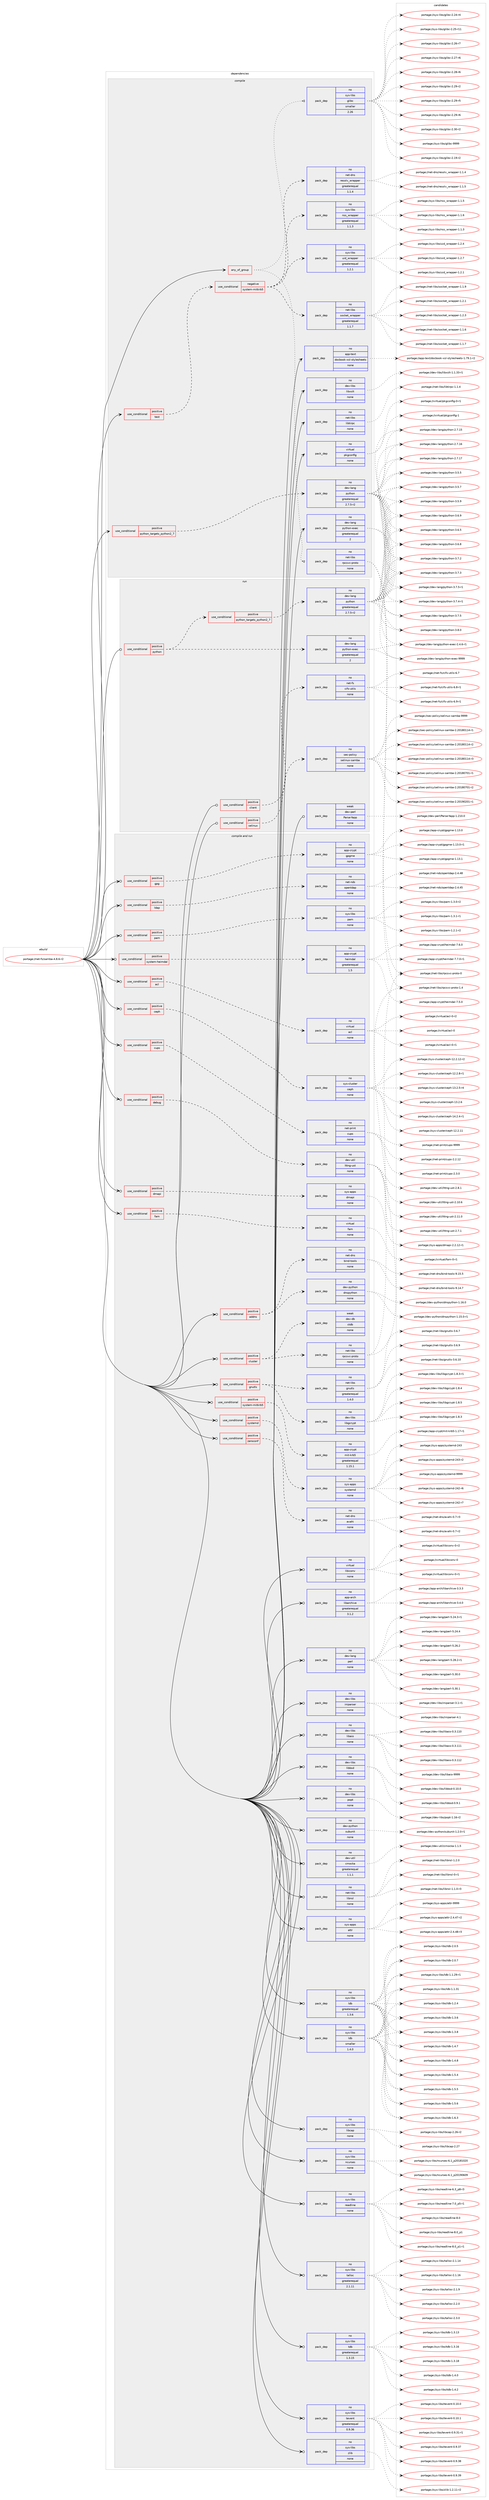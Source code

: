digraph prolog {

# *************
# Graph options
# *************

newrank=true;
concentrate=true;
compound=true;
graph [rankdir=LR,fontname=Helvetica,fontsize=10,ranksep=1.5];#, ranksep=2.5, nodesep=0.2];
edge  [arrowhead=vee];
node  [fontname=Helvetica,fontsize=10];

# **********
# The ebuild
# **********

subgraph cluster_leftcol {
color=gray;
rank=same;
label=<<i>ebuild</i>>;
id [label="portage://net-fs/samba-4.8.6-r2", color=red, width=4, href="../net-fs/samba-4.8.6-r2.svg"];
}

# ****************
# The dependencies
# ****************

subgraph cluster_midcol {
color=gray;
label=<<i>dependencies</i>>;
subgraph cluster_compile {
fillcolor="#eeeeee";
style=filled;
label=<<i>compile</i>>;
subgraph any5697 {
dependency353496 [label=<<TABLE BORDER="0" CELLBORDER="1" CELLSPACING="0" CELLPADDING="4"><TR><TD CELLPADDING="10">any_of_group</TD></TR></TABLE>>, shape=none, color=red];subgraph pack259293 {
dependency353497 [label=<<TABLE BORDER="0" CELLBORDER="1" CELLSPACING="0" CELLPADDING="4" WIDTH="220"><TR><TD ROWSPAN="6" CELLPADDING="30">pack_dep</TD></TR><TR><TD WIDTH="110">no</TD></TR><TR><TD>net-libs</TD></TR><TR><TD>rpcsvc-proto</TD></TR><TR><TD>none</TD></TR><TR><TD></TD></TR></TABLE>>, shape=none, color=blue];
}
dependency353496:e -> dependency353497:w [weight=20,style="dotted",arrowhead="oinv"];
subgraph pack259294 {
dependency353498 [label=<<TABLE BORDER="0" CELLBORDER="1" CELLSPACING="0" CELLPADDING="4" WIDTH="220"><TR><TD ROWSPAN="6" CELLPADDING="30">pack_dep</TD></TR><TR><TD WIDTH="110">no</TD></TR><TR><TD>sys-libs</TD></TR><TR><TD>glibc</TD></TR><TR><TD>smaller</TD></TR><TR><TD>2.26</TD></TR></TABLE>>, shape=none, color=blue];
}
dependency353496:e -> dependency353498:w [weight=20,style="dotted",arrowhead="oinv"];
}
id:e -> dependency353496:w [weight=20,style="solid",arrowhead="vee"];
subgraph cond88360 {
dependency353499 [label=<<TABLE BORDER="0" CELLBORDER="1" CELLSPACING="0" CELLPADDING="4"><TR><TD ROWSPAN="3" CELLPADDING="10">use_conditional</TD></TR><TR><TD>positive</TD></TR><TR><TD>python_targets_python2_7</TD></TR></TABLE>>, shape=none, color=red];
subgraph pack259295 {
dependency353500 [label=<<TABLE BORDER="0" CELLBORDER="1" CELLSPACING="0" CELLPADDING="4" WIDTH="220"><TR><TD ROWSPAN="6" CELLPADDING="30">pack_dep</TD></TR><TR><TD WIDTH="110">no</TD></TR><TR><TD>dev-lang</TD></TR><TR><TD>python</TD></TR><TR><TD>greaterequal</TD></TR><TR><TD>2.7.5-r2</TD></TR></TABLE>>, shape=none, color=blue];
}
dependency353499:e -> dependency353500:w [weight=20,style="dashed",arrowhead="vee"];
}
id:e -> dependency353499:w [weight=20,style="solid",arrowhead="vee"];
subgraph cond88361 {
dependency353501 [label=<<TABLE BORDER="0" CELLBORDER="1" CELLSPACING="0" CELLPADDING="4"><TR><TD ROWSPAN="3" CELLPADDING="10">use_conditional</TD></TR><TR><TD>positive</TD></TR><TR><TD>test</TD></TR></TABLE>>, shape=none, color=red];
subgraph cond88362 {
dependency353502 [label=<<TABLE BORDER="0" CELLBORDER="1" CELLSPACING="0" CELLPADDING="4"><TR><TD ROWSPAN="3" CELLPADDING="10">use_conditional</TD></TR><TR><TD>negative</TD></TR><TR><TD>system-mitkrb5</TD></TR></TABLE>>, shape=none, color=red];
subgraph pack259296 {
dependency353503 [label=<<TABLE BORDER="0" CELLBORDER="1" CELLSPACING="0" CELLPADDING="4" WIDTH="220"><TR><TD ROWSPAN="6" CELLPADDING="30">pack_dep</TD></TR><TR><TD WIDTH="110">no</TD></TR><TR><TD>sys-libs</TD></TR><TR><TD>nss_wrapper</TD></TR><TR><TD>greaterequal</TD></TR><TR><TD>1.1.3</TD></TR></TABLE>>, shape=none, color=blue];
}
dependency353502:e -> dependency353503:w [weight=20,style="dashed",arrowhead="vee"];
subgraph pack259297 {
dependency353504 [label=<<TABLE BORDER="0" CELLBORDER="1" CELLSPACING="0" CELLPADDING="4" WIDTH="220"><TR><TD ROWSPAN="6" CELLPADDING="30">pack_dep</TD></TR><TR><TD WIDTH="110">no</TD></TR><TR><TD>net-dns</TD></TR><TR><TD>resolv_wrapper</TD></TR><TR><TD>greaterequal</TD></TR><TR><TD>1.1.4</TD></TR></TABLE>>, shape=none, color=blue];
}
dependency353502:e -> dependency353504:w [weight=20,style="dashed",arrowhead="vee"];
subgraph pack259298 {
dependency353505 [label=<<TABLE BORDER="0" CELLBORDER="1" CELLSPACING="0" CELLPADDING="4" WIDTH="220"><TR><TD ROWSPAN="6" CELLPADDING="30">pack_dep</TD></TR><TR><TD WIDTH="110">no</TD></TR><TR><TD>net-libs</TD></TR><TR><TD>socket_wrapper</TD></TR><TR><TD>greaterequal</TD></TR><TR><TD>1.1.7</TD></TR></TABLE>>, shape=none, color=blue];
}
dependency353502:e -> dependency353505:w [weight=20,style="dashed",arrowhead="vee"];
subgraph pack259299 {
dependency353506 [label=<<TABLE BORDER="0" CELLBORDER="1" CELLSPACING="0" CELLPADDING="4" WIDTH="220"><TR><TD ROWSPAN="6" CELLPADDING="30">pack_dep</TD></TR><TR><TD WIDTH="110">no</TD></TR><TR><TD>sys-libs</TD></TR><TR><TD>uid_wrapper</TD></TR><TR><TD>greaterequal</TD></TR><TR><TD>1.2.1</TD></TR></TABLE>>, shape=none, color=blue];
}
dependency353502:e -> dependency353506:w [weight=20,style="dashed",arrowhead="vee"];
}
dependency353501:e -> dependency353502:w [weight=20,style="dashed",arrowhead="vee"];
}
id:e -> dependency353501:w [weight=20,style="solid",arrowhead="vee"];
subgraph pack259300 {
dependency353507 [label=<<TABLE BORDER="0" CELLBORDER="1" CELLSPACING="0" CELLPADDING="4" WIDTH="220"><TR><TD ROWSPAN="6" CELLPADDING="30">pack_dep</TD></TR><TR><TD WIDTH="110">no</TD></TR><TR><TD>app-text</TD></TR><TR><TD>docbook-xsl-stylesheets</TD></TR><TR><TD>none</TD></TR><TR><TD></TD></TR></TABLE>>, shape=none, color=blue];
}
id:e -> dependency353507:w [weight=20,style="solid",arrowhead="vee"];
subgraph pack259301 {
dependency353508 [label=<<TABLE BORDER="0" CELLBORDER="1" CELLSPACING="0" CELLPADDING="4" WIDTH="220"><TR><TD ROWSPAN="6" CELLPADDING="30">pack_dep</TD></TR><TR><TD WIDTH="110">no</TD></TR><TR><TD>dev-lang</TD></TR><TR><TD>python-exec</TD></TR><TR><TD>greaterequal</TD></TR><TR><TD>2</TD></TR></TABLE>>, shape=none, color=blue];
}
id:e -> dependency353508:w [weight=20,style="solid",arrowhead="vee"];
subgraph pack259302 {
dependency353509 [label=<<TABLE BORDER="0" CELLBORDER="1" CELLSPACING="0" CELLPADDING="4" WIDTH="220"><TR><TD ROWSPAN="6" CELLPADDING="30">pack_dep</TD></TR><TR><TD WIDTH="110">no</TD></TR><TR><TD>dev-libs</TD></TR><TR><TD>libxslt</TD></TR><TR><TD>none</TD></TR><TR><TD></TD></TR></TABLE>>, shape=none, color=blue];
}
id:e -> dependency353509:w [weight=20,style="solid",arrowhead="vee"];
subgraph pack259303 {
dependency353510 [label=<<TABLE BORDER="0" CELLBORDER="1" CELLSPACING="0" CELLPADDING="4" WIDTH="220"><TR><TD ROWSPAN="6" CELLPADDING="30">pack_dep</TD></TR><TR><TD WIDTH="110">no</TD></TR><TR><TD>net-libs</TD></TR><TR><TD>libtirpc</TD></TR><TR><TD>none</TD></TR><TR><TD></TD></TR></TABLE>>, shape=none, color=blue];
}
id:e -> dependency353510:w [weight=20,style="solid",arrowhead="vee"];
subgraph pack259304 {
dependency353511 [label=<<TABLE BORDER="0" CELLBORDER="1" CELLSPACING="0" CELLPADDING="4" WIDTH="220"><TR><TD ROWSPAN="6" CELLPADDING="30">pack_dep</TD></TR><TR><TD WIDTH="110">no</TD></TR><TR><TD>virtual</TD></TR><TR><TD>pkgconfig</TD></TR><TR><TD>none</TD></TR><TR><TD></TD></TR></TABLE>>, shape=none, color=blue];
}
id:e -> dependency353511:w [weight=20,style="solid",arrowhead="vee"];
}
subgraph cluster_compileandrun {
fillcolor="#eeeeee";
style=filled;
label=<<i>compile and run</i>>;
subgraph cond88363 {
dependency353512 [label=<<TABLE BORDER="0" CELLBORDER="1" CELLSPACING="0" CELLPADDING="4"><TR><TD ROWSPAN="3" CELLPADDING="10">use_conditional</TD></TR><TR><TD>positive</TD></TR><TR><TD>acl</TD></TR></TABLE>>, shape=none, color=red];
subgraph pack259305 {
dependency353513 [label=<<TABLE BORDER="0" CELLBORDER="1" CELLSPACING="0" CELLPADDING="4" WIDTH="220"><TR><TD ROWSPAN="6" CELLPADDING="30">pack_dep</TD></TR><TR><TD WIDTH="110">no</TD></TR><TR><TD>virtual</TD></TR><TR><TD>acl</TD></TR><TR><TD>none</TD></TR><TR><TD></TD></TR></TABLE>>, shape=none, color=blue];
}
dependency353512:e -> dependency353513:w [weight=20,style="dashed",arrowhead="vee"];
}
id:e -> dependency353512:w [weight=20,style="solid",arrowhead="odotvee"];
subgraph cond88364 {
dependency353514 [label=<<TABLE BORDER="0" CELLBORDER="1" CELLSPACING="0" CELLPADDING="4"><TR><TD ROWSPAN="3" CELLPADDING="10">use_conditional</TD></TR><TR><TD>positive</TD></TR><TR><TD>addns</TD></TR></TABLE>>, shape=none, color=red];
subgraph pack259306 {
dependency353515 [label=<<TABLE BORDER="0" CELLBORDER="1" CELLSPACING="0" CELLPADDING="4" WIDTH="220"><TR><TD ROWSPAN="6" CELLPADDING="30">pack_dep</TD></TR><TR><TD WIDTH="110">no</TD></TR><TR><TD>net-dns</TD></TR><TR><TD>bind-tools</TD></TR><TR><TD>none</TD></TR><TR><TD></TD></TR></TABLE>>, shape=none, color=blue];
}
dependency353514:e -> dependency353515:w [weight=20,style="dashed",arrowhead="vee"];
subgraph pack259307 {
dependency353516 [label=<<TABLE BORDER="0" CELLBORDER="1" CELLSPACING="0" CELLPADDING="4" WIDTH="220"><TR><TD ROWSPAN="6" CELLPADDING="30">pack_dep</TD></TR><TR><TD WIDTH="110">no</TD></TR><TR><TD>dev-python</TD></TR><TR><TD>dnspython</TD></TR><TR><TD>none</TD></TR><TR><TD></TD></TR></TABLE>>, shape=none, color=blue];
}
dependency353514:e -> dependency353516:w [weight=20,style="dashed",arrowhead="vee"];
}
id:e -> dependency353514:w [weight=20,style="solid",arrowhead="odotvee"];
subgraph cond88365 {
dependency353517 [label=<<TABLE BORDER="0" CELLBORDER="1" CELLSPACING="0" CELLPADDING="4"><TR><TD ROWSPAN="3" CELLPADDING="10">use_conditional</TD></TR><TR><TD>positive</TD></TR><TR><TD>ceph</TD></TR></TABLE>>, shape=none, color=red];
subgraph pack259308 {
dependency353518 [label=<<TABLE BORDER="0" CELLBORDER="1" CELLSPACING="0" CELLPADDING="4" WIDTH="220"><TR><TD ROWSPAN="6" CELLPADDING="30">pack_dep</TD></TR><TR><TD WIDTH="110">no</TD></TR><TR><TD>sys-cluster</TD></TR><TR><TD>ceph</TD></TR><TR><TD>none</TD></TR><TR><TD></TD></TR></TABLE>>, shape=none, color=blue];
}
dependency353517:e -> dependency353518:w [weight=20,style="dashed",arrowhead="vee"];
}
id:e -> dependency353517:w [weight=20,style="solid",arrowhead="odotvee"];
subgraph cond88366 {
dependency353519 [label=<<TABLE BORDER="0" CELLBORDER="1" CELLSPACING="0" CELLPADDING="4"><TR><TD ROWSPAN="3" CELLPADDING="10">use_conditional</TD></TR><TR><TD>positive</TD></TR><TR><TD>cluster</TD></TR></TABLE>>, shape=none, color=red];
subgraph pack259309 {
dependency353520 [label=<<TABLE BORDER="0" CELLBORDER="1" CELLSPACING="0" CELLPADDING="4" WIDTH="220"><TR><TD ROWSPAN="6" CELLPADDING="30">pack_dep</TD></TR><TR><TD WIDTH="110">no</TD></TR><TR><TD>net-libs</TD></TR><TR><TD>rpcsvc-proto</TD></TR><TR><TD>none</TD></TR><TR><TD></TD></TR></TABLE>>, shape=none, color=blue];
}
dependency353519:e -> dependency353520:w [weight=20,style="dashed",arrowhead="vee"];
subgraph pack259310 {
dependency353521 [label=<<TABLE BORDER="0" CELLBORDER="1" CELLSPACING="0" CELLPADDING="4" WIDTH="220"><TR><TD ROWSPAN="6" CELLPADDING="30">pack_dep</TD></TR><TR><TD WIDTH="110">weak</TD></TR><TR><TD>dev-db</TD></TR><TR><TD>ctdb</TD></TR><TR><TD>none</TD></TR><TR><TD></TD></TR></TABLE>>, shape=none, color=blue];
}
dependency353519:e -> dependency353521:w [weight=20,style="dashed",arrowhead="vee"];
}
id:e -> dependency353519:w [weight=20,style="solid",arrowhead="odotvee"];
subgraph cond88367 {
dependency353522 [label=<<TABLE BORDER="0" CELLBORDER="1" CELLSPACING="0" CELLPADDING="4"><TR><TD ROWSPAN="3" CELLPADDING="10">use_conditional</TD></TR><TR><TD>positive</TD></TR><TR><TD>cups</TD></TR></TABLE>>, shape=none, color=red];
subgraph pack259311 {
dependency353523 [label=<<TABLE BORDER="0" CELLBORDER="1" CELLSPACING="0" CELLPADDING="4" WIDTH="220"><TR><TD ROWSPAN="6" CELLPADDING="30">pack_dep</TD></TR><TR><TD WIDTH="110">no</TD></TR><TR><TD>net-print</TD></TR><TR><TD>cups</TD></TR><TR><TD>none</TD></TR><TR><TD></TD></TR></TABLE>>, shape=none, color=blue];
}
dependency353522:e -> dependency353523:w [weight=20,style="dashed",arrowhead="vee"];
}
id:e -> dependency353522:w [weight=20,style="solid",arrowhead="odotvee"];
subgraph cond88368 {
dependency353524 [label=<<TABLE BORDER="0" CELLBORDER="1" CELLSPACING="0" CELLPADDING="4"><TR><TD ROWSPAN="3" CELLPADDING="10">use_conditional</TD></TR><TR><TD>positive</TD></TR><TR><TD>debug</TD></TR></TABLE>>, shape=none, color=red];
subgraph pack259312 {
dependency353525 [label=<<TABLE BORDER="0" CELLBORDER="1" CELLSPACING="0" CELLPADDING="4" WIDTH="220"><TR><TD ROWSPAN="6" CELLPADDING="30">pack_dep</TD></TR><TR><TD WIDTH="110">no</TD></TR><TR><TD>dev-util</TD></TR><TR><TD>lttng-ust</TD></TR><TR><TD>none</TD></TR><TR><TD></TD></TR></TABLE>>, shape=none, color=blue];
}
dependency353524:e -> dependency353525:w [weight=20,style="dashed",arrowhead="vee"];
}
id:e -> dependency353524:w [weight=20,style="solid",arrowhead="odotvee"];
subgraph cond88369 {
dependency353526 [label=<<TABLE BORDER="0" CELLBORDER="1" CELLSPACING="0" CELLPADDING="4"><TR><TD ROWSPAN="3" CELLPADDING="10">use_conditional</TD></TR><TR><TD>positive</TD></TR><TR><TD>dmapi</TD></TR></TABLE>>, shape=none, color=red];
subgraph pack259313 {
dependency353527 [label=<<TABLE BORDER="0" CELLBORDER="1" CELLSPACING="0" CELLPADDING="4" WIDTH="220"><TR><TD ROWSPAN="6" CELLPADDING="30">pack_dep</TD></TR><TR><TD WIDTH="110">no</TD></TR><TR><TD>sys-apps</TD></TR><TR><TD>dmapi</TD></TR><TR><TD>none</TD></TR><TR><TD></TD></TR></TABLE>>, shape=none, color=blue];
}
dependency353526:e -> dependency353527:w [weight=20,style="dashed",arrowhead="vee"];
}
id:e -> dependency353526:w [weight=20,style="solid",arrowhead="odotvee"];
subgraph cond88370 {
dependency353528 [label=<<TABLE BORDER="0" CELLBORDER="1" CELLSPACING="0" CELLPADDING="4"><TR><TD ROWSPAN="3" CELLPADDING="10">use_conditional</TD></TR><TR><TD>positive</TD></TR><TR><TD>fam</TD></TR></TABLE>>, shape=none, color=red];
subgraph pack259314 {
dependency353529 [label=<<TABLE BORDER="0" CELLBORDER="1" CELLSPACING="0" CELLPADDING="4" WIDTH="220"><TR><TD ROWSPAN="6" CELLPADDING="30">pack_dep</TD></TR><TR><TD WIDTH="110">no</TD></TR><TR><TD>virtual</TD></TR><TR><TD>fam</TD></TR><TR><TD>none</TD></TR><TR><TD></TD></TR></TABLE>>, shape=none, color=blue];
}
dependency353528:e -> dependency353529:w [weight=20,style="dashed",arrowhead="vee"];
}
id:e -> dependency353528:w [weight=20,style="solid",arrowhead="odotvee"];
subgraph cond88371 {
dependency353530 [label=<<TABLE BORDER="0" CELLBORDER="1" CELLSPACING="0" CELLPADDING="4"><TR><TD ROWSPAN="3" CELLPADDING="10">use_conditional</TD></TR><TR><TD>positive</TD></TR><TR><TD>gnutls</TD></TR></TABLE>>, shape=none, color=red];
subgraph pack259315 {
dependency353531 [label=<<TABLE BORDER="0" CELLBORDER="1" CELLSPACING="0" CELLPADDING="4" WIDTH="220"><TR><TD ROWSPAN="6" CELLPADDING="30">pack_dep</TD></TR><TR><TD WIDTH="110">no</TD></TR><TR><TD>dev-libs</TD></TR><TR><TD>libgcrypt</TD></TR><TR><TD>none</TD></TR><TR><TD></TD></TR></TABLE>>, shape=none, color=blue];
}
dependency353530:e -> dependency353531:w [weight=20,style="dashed",arrowhead="vee"];
subgraph pack259316 {
dependency353532 [label=<<TABLE BORDER="0" CELLBORDER="1" CELLSPACING="0" CELLPADDING="4" WIDTH="220"><TR><TD ROWSPAN="6" CELLPADDING="30">pack_dep</TD></TR><TR><TD WIDTH="110">no</TD></TR><TR><TD>net-libs</TD></TR><TR><TD>gnutls</TD></TR><TR><TD>greaterequal</TD></TR><TR><TD>1.4.0</TD></TR></TABLE>>, shape=none, color=blue];
}
dependency353530:e -> dependency353532:w [weight=20,style="dashed",arrowhead="vee"];
}
id:e -> dependency353530:w [weight=20,style="solid",arrowhead="odotvee"];
subgraph cond88372 {
dependency353533 [label=<<TABLE BORDER="0" CELLBORDER="1" CELLSPACING="0" CELLPADDING="4"><TR><TD ROWSPAN="3" CELLPADDING="10">use_conditional</TD></TR><TR><TD>positive</TD></TR><TR><TD>gpg</TD></TR></TABLE>>, shape=none, color=red];
subgraph pack259317 {
dependency353534 [label=<<TABLE BORDER="0" CELLBORDER="1" CELLSPACING="0" CELLPADDING="4" WIDTH="220"><TR><TD ROWSPAN="6" CELLPADDING="30">pack_dep</TD></TR><TR><TD WIDTH="110">no</TD></TR><TR><TD>app-crypt</TD></TR><TR><TD>gpgme</TD></TR><TR><TD>none</TD></TR><TR><TD></TD></TR></TABLE>>, shape=none, color=blue];
}
dependency353533:e -> dependency353534:w [weight=20,style="dashed",arrowhead="vee"];
}
id:e -> dependency353533:w [weight=20,style="solid",arrowhead="odotvee"];
subgraph cond88373 {
dependency353535 [label=<<TABLE BORDER="0" CELLBORDER="1" CELLSPACING="0" CELLPADDING="4"><TR><TD ROWSPAN="3" CELLPADDING="10">use_conditional</TD></TR><TR><TD>positive</TD></TR><TR><TD>ldap</TD></TR></TABLE>>, shape=none, color=red];
subgraph pack259318 {
dependency353536 [label=<<TABLE BORDER="0" CELLBORDER="1" CELLSPACING="0" CELLPADDING="4" WIDTH="220"><TR><TD ROWSPAN="6" CELLPADDING="30">pack_dep</TD></TR><TR><TD WIDTH="110">no</TD></TR><TR><TD>net-nds</TD></TR><TR><TD>openldap</TD></TR><TR><TD>none</TD></TR><TR><TD></TD></TR></TABLE>>, shape=none, color=blue];
}
dependency353535:e -> dependency353536:w [weight=20,style="dashed",arrowhead="vee"];
}
id:e -> dependency353535:w [weight=20,style="solid",arrowhead="odotvee"];
subgraph cond88374 {
dependency353537 [label=<<TABLE BORDER="0" CELLBORDER="1" CELLSPACING="0" CELLPADDING="4"><TR><TD ROWSPAN="3" CELLPADDING="10">use_conditional</TD></TR><TR><TD>positive</TD></TR><TR><TD>pam</TD></TR></TABLE>>, shape=none, color=red];
subgraph pack259319 {
dependency353538 [label=<<TABLE BORDER="0" CELLBORDER="1" CELLSPACING="0" CELLPADDING="4" WIDTH="220"><TR><TD ROWSPAN="6" CELLPADDING="30">pack_dep</TD></TR><TR><TD WIDTH="110">no</TD></TR><TR><TD>sys-libs</TD></TR><TR><TD>pam</TD></TR><TR><TD>none</TD></TR><TR><TD></TD></TR></TABLE>>, shape=none, color=blue];
}
dependency353537:e -> dependency353538:w [weight=20,style="dashed",arrowhead="vee"];
}
id:e -> dependency353537:w [weight=20,style="solid",arrowhead="odotvee"];
subgraph cond88375 {
dependency353539 [label=<<TABLE BORDER="0" CELLBORDER="1" CELLSPACING="0" CELLPADDING="4"><TR><TD ROWSPAN="3" CELLPADDING="10">use_conditional</TD></TR><TR><TD>positive</TD></TR><TR><TD>system-heimdal</TD></TR></TABLE>>, shape=none, color=red];
subgraph pack259320 {
dependency353540 [label=<<TABLE BORDER="0" CELLBORDER="1" CELLSPACING="0" CELLPADDING="4" WIDTH="220"><TR><TD ROWSPAN="6" CELLPADDING="30">pack_dep</TD></TR><TR><TD WIDTH="110">no</TD></TR><TR><TD>app-crypt</TD></TR><TR><TD>heimdal</TD></TR><TR><TD>greaterequal</TD></TR><TR><TD>1.5</TD></TR></TABLE>>, shape=none, color=blue];
}
dependency353539:e -> dependency353540:w [weight=20,style="dashed",arrowhead="vee"];
}
id:e -> dependency353539:w [weight=20,style="solid",arrowhead="odotvee"];
subgraph cond88376 {
dependency353541 [label=<<TABLE BORDER="0" CELLBORDER="1" CELLSPACING="0" CELLPADDING="4"><TR><TD ROWSPAN="3" CELLPADDING="10">use_conditional</TD></TR><TR><TD>positive</TD></TR><TR><TD>system-mitkrb5</TD></TR></TABLE>>, shape=none, color=red];
subgraph pack259321 {
dependency353542 [label=<<TABLE BORDER="0" CELLBORDER="1" CELLSPACING="0" CELLPADDING="4" WIDTH="220"><TR><TD ROWSPAN="6" CELLPADDING="30">pack_dep</TD></TR><TR><TD WIDTH="110">no</TD></TR><TR><TD>app-crypt</TD></TR><TR><TD>mit-krb5</TD></TR><TR><TD>greaterequal</TD></TR><TR><TD>1.15.1</TD></TR></TABLE>>, shape=none, color=blue];
}
dependency353541:e -> dependency353542:w [weight=20,style="dashed",arrowhead="vee"];
}
id:e -> dependency353541:w [weight=20,style="solid",arrowhead="odotvee"];
subgraph cond88377 {
dependency353543 [label=<<TABLE BORDER="0" CELLBORDER="1" CELLSPACING="0" CELLPADDING="4"><TR><TD ROWSPAN="3" CELLPADDING="10">use_conditional</TD></TR><TR><TD>positive</TD></TR><TR><TD>systemd</TD></TR></TABLE>>, shape=none, color=red];
subgraph pack259322 {
dependency353544 [label=<<TABLE BORDER="0" CELLBORDER="1" CELLSPACING="0" CELLPADDING="4" WIDTH="220"><TR><TD ROWSPAN="6" CELLPADDING="30">pack_dep</TD></TR><TR><TD WIDTH="110">no</TD></TR><TR><TD>sys-apps</TD></TR><TR><TD>systemd</TD></TR><TR><TD>none</TD></TR><TR><TD></TD></TR></TABLE>>, shape=none, color=blue];
}
dependency353543:e -> dependency353544:w [weight=20,style="dashed",arrowhead="vee"];
}
id:e -> dependency353543:w [weight=20,style="solid",arrowhead="odotvee"];
subgraph cond88378 {
dependency353545 [label=<<TABLE BORDER="0" CELLBORDER="1" CELLSPACING="0" CELLPADDING="4"><TR><TD ROWSPAN="3" CELLPADDING="10">use_conditional</TD></TR><TR><TD>positive</TD></TR><TR><TD>zeroconf</TD></TR></TABLE>>, shape=none, color=red];
subgraph pack259323 {
dependency353546 [label=<<TABLE BORDER="0" CELLBORDER="1" CELLSPACING="0" CELLPADDING="4" WIDTH="220"><TR><TD ROWSPAN="6" CELLPADDING="30">pack_dep</TD></TR><TR><TD WIDTH="110">no</TD></TR><TR><TD>net-dns</TD></TR><TR><TD>avahi</TD></TR><TR><TD>none</TD></TR><TR><TD></TD></TR></TABLE>>, shape=none, color=blue];
}
dependency353545:e -> dependency353546:w [weight=20,style="dashed",arrowhead="vee"];
}
id:e -> dependency353545:w [weight=20,style="solid",arrowhead="odotvee"];
subgraph pack259324 {
dependency353547 [label=<<TABLE BORDER="0" CELLBORDER="1" CELLSPACING="0" CELLPADDING="4" WIDTH="220"><TR><TD ROWSPAN="6" CELLPADDING="30">pack_dep</TD></TR><TR><TD WIDTH="110">no</TD></TR><TR><TD>app-arch</TD></TR><TR><TD>libarchive</TD></TR><TR><TD>greaterequal</TD></TR><TR><TD>3.1.2</TD></TR></TABLE>>, shape=none, color=blue];
}
id:e -> dependency353547:w [weight=20,style="solid",arrowhead="odotvee"];
subgraph pack259325 {
dependency353548 [label=<<TABLE BORDER="0" CELLBORDER="1" CELLSPACING="0" CELLPADDING="4" WIDTH="220"><TR><TD ROWSPAN="6" CELLPADDING="30">pack_dep</TD></TR><TR><TD WIDTH="110">no</TD></TR><TR><TD>dev-lang</TD></TR><TR><TD>perl</TD></TR><TR><TD>none</TD></TR><TR><TD></TD></TR></TABLE>>, shape=none, color=blue];
}
id:e -> dependency353548:w [weight=20,style="solid",arrowhead="odotvee"];
subgraph pack259326 {
dependency353549 [label=<<TABLE BORDER="0" CELLBORDER="1" CELLSPACING="0" CELLPADDING="4" WIDTH="220"><TR><TD ROWSPAN="6" CELLPADDING="30">pack_dep</TD></TR><TR><TD WIDTH="110">no</TD></TR><TR><TD>dev-libs</TD></TR><TR><TD>iniparser</TD></TR><TR><TD>none</TD></TR><TR><TD></TD></TR></TABLE>>, shape=none, color=blue];
}
id:e -> dependency353549:w [weight=20,style="solid",arrowhead="odotvee"];
subgraph pack259327 {
dependency353550 [label=<<TABLE BORDER="0" CELLBORDER="1" CELLSPACING="0" CELLPADDING="4" WIDTH="220"><TR><TD ROWSPAN="6" CELLPADDING="30">pack_dep</TD></TR><TR><TD WIDTH="110">no</TD></TR><TR><TD>dev-libs</TD></TR><TR><TD>libaio</TD></TR><TR><TD>none</TD></TR><TR><TD></TD></TR></TABLE>>, shape=none, color=blue];
}
id:e -> dependency353550:w [weight=20,style="solid",arrowhead="odotvee"];
subgraph pack259328 {
dependency353551 [label=<<TABLE BORDER="0" CELLBORDER="1" CELLSPACING="0" CELLPADDING="4" WIDTH="220"><TR><TD ROWSPAN="6" CELLPADDING="30">pack_dep</TD></TR><TR><TD WIDTH="110">no</TD></TR><TR><TD>dev-libs</TD></TR><TR><TD>libbsd</TD></TR><TR><TD>none</TD></TR><TR><TD></TD></TR></TABLE>>, shape=none, color=blue];
}
id:e -> dependency353551:w [weight=20,style="solid",arrowhead="odotvee"];
subgraph pack259329 {
dependency353552 [label=<<TABLE BORDER="0" CELLBORDER="1" CELLSPACING="0" CELLPADDING="4" WIDTH="220"><TR><TD ROWSPAN="6" CELLPADDING="30">pack_dep</TD></TR><TR><TD WIDTH="110">no</TD></TR><TR><TD>dev-libs</TD></TR><TR><TD>popt</TD></TR><TR><TD>none</TD></TR><TR><TD></TD></TR></TABLE>>, shape=none, color=blue];
}
id:e -> dependency353552:w [weight=20,style="solid",arrowhead="odotvee"];
subgraph pack259330 {
dependency353553 [label=<<TABLE BORDER="0" CELLBORDER="1" CELLSPACING="0" CELLPADDING="4" WIDTH="220"><TR><TD ROWSPAN="6" CELLPADDING="30">pack_dep</TD></TR><TR><TD WIDTH="110">no</TD></TR><TR><TD>dev-python</TD></TR><TR><TD>subunit</TD></TR><TR><TD>none</TD></TR><TR><TD></TD></TR></TABLE>>, shape=none, color=blue];
}
id:e -> dependency353553:w [weight=20,style="solid",arrowhead="odotvee"];
subgraph pack259331 {
dependency353554 [label=<<TABLE BORDER="0" CELLBORDER="1" CELLSPACING="0" CELLPADDING="4" WIDTH="220"><TR><TD ROWSPAN="6" CELLPADDING="30">pack_dep</TD></TR><TR><TD WIDTH="110">no</TD></TR><TR><TD>dev-util</TD></TR><TR><TD>cmocka</TD></TR><TR><TD>greaterequal</TD></TR><TR><TD>1.1.1</TD></TR></TABLE>>, shape=none, color=blue];
}
id:e -> dependency353554:w [weight=20,style="solid",arrowhead="odotvee"];
subgraph pack259332 {
dependency353555 [label=<<TABLE BORDER="0" CELLBORDER="1" CELLSPACING="0" CELLPADDING="4" WIDTH="220"><TR><TD ROWSPAN="6" CELLPADDING="30">pack_dep</TD></TR><TR><TD WIDTH="110">no</TD></TR><TR><TD>net-libs</TD></TR><TR><TD>libnsl</TD></TR><TR><TD>none</TD></TR><TR><TD></TD></TR></TABLE>>, shape=none, color=blue];
}
id:e -> dependency353555:w [weight=20,style="solid",arrowhead="odotvee"];
subgraph pack259333 {
dependency353556 [label=<<TABLE BORDER="0" CELLBORDER="1" CELLSPACING="0" CELLPADDING="4" WIDTH="220"><TR><TD ROWSPAN="6" CELLPADDING="30">pack_dep</TD></TR><TR><TD WIDTH="110">no</TD></TR><TR><TD>sys-apps</TD></TR><TR><TD>attr</TD></TR><TR><TD>none</TD></TR><TR><TD></TD></TR></TABLE>>, shape=none, color=blue];
}
id:e -> dependency353556:w [weight=20,style="solid",arrowhead="odotvee"];
subgraph pack259334 {
dependency353557 [label=<<TABLE BORDER="0" CELLBORDER="1" CELLSPACING="0" CELLPADDING="4" WIDTH="220"><TR><TD ROWSPAN="6" CELLPADDING="30">pack_dep</TD></TR><TR><TD WIDTH="110">no</TD></TR><TR><TD>sys-libs</TD></TR><TR><TD>ldb</TD></TR><TR><TD>greaterequal</TD></TR><TR><TD>1.3.6</TD></TR></TABLE>>, shape=none, color=blue];
}
id:e -> dependency353557:w [weight=20,style="solid",arrowhead="odotvee"];
subgraph pack259335 {
dependency353558 [label=<<TABLE BORDER="0" CELLBORDER="1" CELLSPACING="0" CELLPADDING="4" WIDTH="220"><TR><TD ROWSPAN="6" CELLPADDING="30">pack_dep</TD></TR><TR><TD WIDTH="110">no</TD></TR><TR><TD>sys-libs</TD></TR><TR><TD>ldb</TD></TR><TR><TD>smaller</TD></TR><TR><TD>1.4.0</TD></TR></TABLE>>, shape=none, color=blue];
}
id:e -> dependency353558:w [weight=20,style="solid",arrowhead="odotvee"];
subgraph pack259336 {
dependency353559 [label=<<TABLE BORDER="0" CELLBORDER="1" CELLSPACING="0" CELLPADDING="4" WIDTH="220"><TR><TD ROWSPAN="6" CELLPADDING="30">pack_dep</TD></TR><TR><TD WIDTH="110">no</TD></TR><TR><TD>sys-libs</TD></TR><TR><TD>libcap</TD></TR><TR><TD>none</TD></TR><TR><TD></TD></TR></TABLE>>, shape=none, color=blue];
}
id:e -> dependency353559:w [weight=20,style="solid",arrowhead="odotvee"];
subgraph pack259337 {
dependency353560 [label=<<TABLE BORDER="0" CELLBORDER="1" CELLSPACING="0" CELLPADDING="4" WIDTH="220"><TR><TD ROWSPAN="6" CELLPADDING="30">pack_dep</TD></TR><TR><TD WIDTH="110">no</TD></TR><TR><TD>sys-libs</TD></TR><TR><TD>ncurses</TD></TR><TR><TD>none</TD></TR><TR><TD></TD></TR></TABLE>>, shape=none, color=blue];
}
id:e -> dependency353560:w [weight=20,style="solid",arrowhead="odotvee"];
subgraph pack259338 {
dependency353561 [label=<<TABLE BORDER="0" CELLBORDER="1" CELLSPACING="0" CELLPADDING="4" WIDTH="220"><TR><TD ROWSPAN="6" CELLPADDING="30">pack_dep</TD></TR><TR><TD WIDTH="110">no</TD></TR><TR><TD>sys-libs</TD></TR><TR><TD>readline</TD></TR><TR><TD>none</TD></TR><TR><TD></TD></TR></TABLE>>, shape=none, color=blue];
}
id:e -> dependency353561:w [weight=20,style="solid",arrowhead="odotvee"];
subgraph pack259339 {
dependency353562 [label=<<TABLE BORDER="0" CELLBORDER="1" CELLSPACING="0" CELLPADDING="4" WIDTH="220"><TR><TD ROWSPAN="6" CELLPADDING="30">pack_dep</TD></TR><TR><TD WIDTH="110">no</TD></TR><TR><TD>sys-libs</TD></TR><TR><TD>talloc</TD></TR><TR><TD>greaterequal</TD></TR><TR><TD>2.1.11</TD></TR></TABLE>>, shape=none, color=blue];
}
id:e -> dependency353562:w [weight=20,style="solid",arrowhead="odotvee"];
subgraph pack259340 {
dependency353563 [label=<<TABLE BORDER="0" CELLBORDER="1" CELLSPACING="0" CELLPADDING="4" WIDTH="220"><TR><TD ROWSPAN="6" CELLPADDING="30">pack_dep</TD></TR><TR><TD WIDTH="110">no</TD></TR><TR><TD>sys-libs</TD></TR><TR><TD>tdb</TD></TR><TR><TD>greaterequal</TD></TR><TR><TD>1.3.15</TD></TR></TABLE>>, shape=none, color=blue];
}
id:e -> dependency353563:w [weight=20,style="solid",arrowhead="odotvee"];
subgraph pack259341 {
dependency353564 [label=<<TABLE BORDER="0" CELLBORDER="1" CELLSPACING="0" CELLPADDING="4" WIDTH="220"><TR><TD ROWSPAN="6" CELLPADDING="30">pack_dep</TD></TR><TR><TD WIDTH="110">no</TD></TR><TR><TD>sys-libs</TD></TR><TR><TD>tevent</TD></TR><TR><TD>greaterequal</TD></TR><TR><TD>0.9.36</TD></TR></TABLE>>, shape=none, color=blue];
}
id:e -> dependency353564:w [weight=20,style="solid",arrowhead="odotvee"];
subgraph pack259342 {
dependency353565 [label=<<TABLE BORDER="0" CELLBORDER="1" CELLSPACING="0" CELLPADDING="4" WIDTH="220"><TR><TD ROWSPAN="6" CELLPADDING="30">pack_dep</TD></TR><TR><TD WIDTH="110">no</TD></TR><TR><TD>sys-libs</TD></TR><TR><TD>zlib</TD></TR><TR><TD>none</TD></TR><TR><TD></TD></TR></TABLE>>, shape=none, color=blue];
}
id:e -> dependency353565:w [weight=20,style="solid",arrowhead="odotvee"];
subgraph pack259343 {
dependency353566 [label=<<TABLE BORDER="0" CELLBORDER="1" CELLSPACING="0" CELLPADDING="4" WIDTH="220"><TR><TD ROWSPAN="6" CELLPADDING="30">pack_dep</TD></TR><TR><TD WIDTH="110">no</TD></TR><TR><TD>virtual</TD></TR><TR><TD>libiconv</TD></TR><TR><TD>none</TD></TR><TR><TD></TD></TR></TABLE>>, shape=none, color=blue];
}
id:e -> dependency353566:w [weight=20,style="solid",arrowhead="odotvee"];
}
subgraph cluster_run {
fillcolor="#eeeeee";
style=filled;
label=<<i>run</i>>;
subgraph cond88379 {
dependency353567 [label=<<TABLE BORDER="0" CELLBORDER="1" CELLSPACING="0" CELLPADDING="4"><TR><TD ROWSPAN="3" CELLPADDING="10">use_conditional</TD></TR><TR><TD>positive</TD></TR><TR><TD>client</TD></TR></TABLE>>, shape=none, color=red];
subgraph pack259344 {
dependency353568 [label=<<TABLE BORDER="0" CELLBORDER="1" CELLSPACING="0" CELLPADDING="4" WIDTH="220"><TR><TD ROWSPAN="6" CELLPADDING="30">pack_dep</TD></TR><TR><TD WIDTH="110">no</TD></TR><TR><TD>net-fs</TD></TR><TR><TD>cifs-utils</TD></TR><TR><TD>none</TD></TR><TR><TD></TD></TR></TABLE>>, shape=none, color=blue];
}
dependency353567:e -> dependency353568:w [weight=20,style="dashed",arrowhead="vee"];
}
id:e -> dependency353567:w [weight=20,style="solid",arrowhead="odot"];
subgraph cond88380 {
dependency353569 [label=<<TABLE BORDER="0" CELLBORDER="1" CELLSPACING="0" CELLPADDING="4"><TR><TD ROWSPAN="3" CELLPADDING="10">use_conditional</TD></TR><TR><TD>positive</TD></TR><TR><TD>python</TD></TR></TABLE>>, shape=none, color=red];
subgraph cond88381 {
dependency353570 [label=<<TABLE BORDER="0" CELLBORDER="1" CELLSPACING="0" CELLPADDING="4"><TR><TD ROWSPAN="3" CELLPADDING="10">use_conditional</TD></TR><TR><TD>positive</TD></TR><TR><TD>python_targets_python2_7</TD></TR></TABLE>>, shape=none, color=red];
subgraph pack259345 {
dependency353571 [label=<<TABLE BORDER="0" CELLBORDER="1" CELLSPACING="0" CELLPADDING="4" WIDTH="220"><TR><TD ROWSPAN="6" CELLPADDING="30">pack_dep</TD></TR><TR><TD WIDTH="110">no</TD></TR><TR><TD>dev-lang</TD></TR><TR><TD>python</TD></TR><TR><TD>greaterequal</TD></TR><TR><TD>2.7.5-r2</TD></TR></TABLE>>, shape=none, color=blue];
}
dependency353570:e -> dependency353571:w [weight=20,style="dashed",arrowhead="vee"];
}
dependency353569:e -> dependency353570:w [weight=20,style="dashed",arrowhead="vee"];
subgraph pack259346 {
dependency353572 [label=<<TABLE BORDER="0" CELLBORDER="1" CELLSPACING="0" CELLPADDING="4" WIDTH="220"><TR><TD ROWSPAN="6" CELLPADDING="30">pack_dep</TD></TR><TR><TD WIDTH="110">no</TD></TR><TR><TD>dev-lang</TD></TR><TR><TD>python-exec</TD></TR><TR><TD>greaterequal</TD></TR><TR><TD>2</TD></TR></TABLE>>, shape=none, color=blue];
}
dependency353569:e -> dependency353572:w [weight=20,style="dashed",arrowhead="vee"];
}
id:e -> dependency353569:w [weight=20,style="solid",arrowhead="odot"];
subgraph cond88382 {
dependency353573 [label=<<TABLE BORDER="0" CELLBORDER="1" CELLSPACING="0" CELLPADDING="4"><TR><TD ROWSPAN="3" CELLPADDING="10">use_conditional</TD></TR><TR><TD>positive</TD></TR><TR><TD>selinux</TD></TR></TABLE>>, shape=none, color=red];
subgraph pack259347 {
dependency353574 [label=<<TABLE BORDER="0" CELLBORDER="1" CELLSPACING="0" CELLPADDING="4" WIDTH="220"><TR><TD ROWSPAN="6" CELLPADDING="30">pack_dep</TD></TR><TR><TD WIDTH="110">no</TD></TR><TR><TD>sec-policy</TD></TR><TR><TD>selinux-samba</TD></TR><TR><TD>none</TD></TR><TR><TD></TD></TR></TABLE>>, shape=none, color=blue];
}
dependency353573:e -> dependency353574:w [weight=20,style="dashed",arrowhead="vee"];
}
id:e -> dependency353573:w [weight=20,style="solid",arrowhead="odot"];
subgraph pack259348 {
dependency353575 [label=<<TABLE BORDER="0" CELLBORDER="1" CELLSPACING="0" CELLPADDING="4" WIDTH="220"><TR><TD ROWSPAN="6" CELLPADDING="30">pack_dep</TD></TR><TR><TD WIDTH="110">weak</TD></TR><TR><TD>dev-perl</TD></TR><TR><TD>Parse-Yapp</TD></TR><TR><TD>none</TD></TR><TR><TD></TD></TR></TABLE>>, shape=none, color=blue];
}
id:e -> dependency353575:w [weight=20,style="solid",arrowhead="odot"];
}
}

# **************
# The candidates
# **************

subgraph cluster_choices {
rank=same;
color=gray;
label=<<i>candidates</i>>;

subgraph choice259293 {
color=black;
nodesep=1;
choiceportage1101011164510810598115471141129911511899451121141111161114548 [label="portage://net-libs/rpcsvc-proto-0", color=red, width=4,href="../net-libs/rpcsvc-proto-0.svg"];
choiceportage11010111645108105981154711411299115118994511211411111611145494652 [label="portage://net-libs/rpcsvc-proto-1.4", color=red, width=4,href="../net-libs/rpcsvc-proto-1.4.svg"];
dependency353497:e -> choiceportage1101011164510810598115471141129911511899451121141111161114548:w [style=dotted,weight="100"];
dependency353497:e -> choiceportage11010111645108105981154711411299115118994511211411111611145494652:w [style=dotted,weight="100"];
}
subgraph choice259294 {
color=black;
nodesep=1;
choiceportage115121115451081059811547103108105989945504649574511450 [label="portage://sys-libs/glibc-2.19-r2", color=red, width=4,href="../sys-libs/glibc-2.19-r2.svg"];
choiceportage115121115451081059811547103108105989945504650524511452 [label="portage://sys-libs/glibc-2.24-r4", color=red, width=4,href="../sys-libs/glibc-2.24-r4.svg"];
choiceportage11512111545108105981154710310810598994550465053451144949 [label="portage://sys-libs/glibc-2.25-r11", color=red, width=4,href="../sys-libs/glibc-2.25-r11.svg"];
choiceportage115121115451081059811547103108105989945504650544511455 [label="portage://sys-libs/glibc-2.26-r7", color=red, width=4,href="../sys-libs/glibc-2.26-r7.svg"];
choiceportage115121115451081059811547103108105989945504650554511454 [label="portage://sys-libs/glibc-2.27-r6", color=red, width=4,href="../sys-libs/glibc-2.27-r6.svg"];
choiceportage115121115451081059811547103108105989945504650564511454 [label="portage://sys-libs/glibc-2.28-r6", color=red, width=4,href="../sys-libs/glibc-2.28-r6.svg"];
choiceportage115121115451081059811547103108105989945504650574511450 [label="portage://sys-libs/glibc-2.29-r2", color=red, width=4,href="../sys-libs/glibc-2.29-r2.svg"];
choiceportage115121115451081059811547103108105989945504650574511453 [label="portage://sys-libs/glibc-2.29-r5", color=red, width=4,href="../sys-libs/glibc-2.29-r5.svg"];
choiceportage115121115451081059811547103108105989945504650574511454 [label="portage://sys-libs/glibc-2.29-r6", color=red, width=4,href="../sys-libs/glibc-2.29-r6.svg"];
choiceportage115121115451081059811547103108105989945504651484511450 [label="portage://sys-libs/glibc-2.30-r2", color=red, width=4,href="../sys-libs/glibc-2.30-r2.svg"];
choiceportage11512111545108105981154710310810598994557575757 [label="portage://sys-libs/glibc-9999", color=red, width=4,href="../sys-libs/glibc-9999.svg"];
dependency353498:e -> choiceportage115121115451081059811547103108105989945504649574511450:w [style=dotted,weight="100"];
dependency353498:e -> choiceportage115121115451081059811547103108105989945504650524511452:w [style=dotted,weight="100"];
dependency353498:e -> choiceportage11512111545108105981154710310810598994550465053451144949:w [style=dotted,weight="100"];
dependency353498:e -> choiceportage115121115451081059811547103108105989945504650544511455:w [style=dotted,weight="100"];
dependency353498:e -> choiceportage115121115451081059811547103108105989945504650554511454:w [style=dotted,weight="100"];
dependency353498:e -> choiceportage115121115451081059811547103108105989945504650564511454:w [style=dotted,weight="100"];
dependency353498:e -> choiceportage115121115451081059811547103108105989945504650574511450:w [style=dotted,weight="100"];
dependency353498:e -> choiceportage115121115451081059811547103108105989945504650574511453:w [style=dotted,weight="100"];
dependency353498:e -> choiceportage115121115451081059811547103108105989945504650574511454:w [style=dotted,weight="100"];
dependency353498:e -> choiceportage115121115451081059811547103108105989945504651484511450:w [style=dotted,weight="100"];
dependency353498:e -> choiceportage11512111545108105981154710310810598994557575757:w [style=dotted,weight="100"];
}
subgraph choice259295 {
color=black;
nodesep=1;
choiceportage10010111845108971101034711212111610411111045504655464953 [label="portage://dev-lang/python-2.7.15", color=red, width=4,href="../dev-lang/python-2.7.15.svg"];
choiceportage10010111845108971101034711212111610411111045504655464954 [label="portage://dev-lang/python-2.7.16", color=red, width=4,href="../dev-lang/python-2.7.16.svg"];
choiceportage10010111845108971101034711212111610411111045504655464955 [label="portage://dev-lang/python-2.7.17", color=red, width=4,href="../dev-lang/python-2.7.17.svg"];
choiceportage100101118451089711010347112121116104111110455146534653 [label="portage://dev-lang/python-3.5.5", color=red, width=4,href="../dev-lang/python-3.5.5.svg"];
choiceportage100101118451089711010347112121116104111110455146534655 [label="portage://dev-lang/python-3.5.7", color=red, width=4,href="../dev-lang/python-3.5.7.svg"];
choiceportage100101118451089711010347112121116104111110455146534657 [label="portage://dev-lang/python-3.5.9", color=red, width=4,href="../dev-lang/python-3.5.9.svg"];
choiceportage100101118451089711010347112121116104111110455146544653 [label="portage://dev-lang/python-3.6.5", color=red, width=4,href="../dev-lang/python-3.6.5.svg"];
choiceportage100101118451089711010347112121116104111110455146544656 [label="portage://dev-lang/python-3.6.8", color=red, width=4,href="../dev-lang/python-3.6.8.svg"];
choiceportage100101118451089711010347112121116104111110455146544657 [label="portage://dev-lang/python-3.6.9", color=red, width=4,href="../dev-lang/python-3.6.9.svg"];
choiceportage100101118451089711010347112121116104111110455146554650 [label="portage://dev-lang/python-3.7.2", color=red, width=4,href="../dev-lang/python-3.7.2.svg"];
choiceportage100101118451089711010347112121116104111110455146554651 [label="portage://dev-lang/python-3.7.3", color=red, width=4,href="../dev-lang/python-3.7.3.svg"];
choiceportage1001011184510897110103471121211161041111104551465546524511449 [label="portage://dev-lang/python-3.7.4-r1", color=red, width=4,href="../dev-lang/python-3.7.4-r1.svg"];
choiceportage100101118451089711010347112121116104111110455146554653 [label="portage://dev-lang/python-3.7.5", color=red, width=4,href="../dev-lang/python-3.7.5.svg"];
choiceportage1001011184510897110103471121211161041111104551465546534511449 [label="portage://dev-lang/python-3.7.5-r1", color=red, width=4,href="../dev-lang/python-3.7.5-r1.svg"];
choiceportage100101118451089711010347112121116104111110455146564648 [label="portage://dev-lang/python-3.8.0", color=red, width=4,href="../dev-lang/python-3.8.0.svg"];
dependency353500:e -> choiceportage10010111845108971101034711212111610411111045504655464953:w [style=dotted,weight="100"];
dependency353500:e -> choiceportage10010111845108971101034711212111610411111045504655464954:w [style=dotted,weight="100"];
dependency353500:e -> choiceportage10010111845108971101034711212111610411111045504655464955:w [style=dotted,weight="100"];
dependency353500:e -> choiceportage100101118451089711010347112121116104111110455146534653:w [style=dotted,weight="100"];
dependency353500:e -> choiceportage100101118451089711010347112121116104111110455146534655:w [style=dotted,weight="100"];
dependency353500:e -> choiceportage100101118451089711010347112121116104111110455146534657:w [style=dotted,weight="100"];
dependency353500:e -> choiceportage100101118451089711010347112121116104111110455146544653:w [style=dotted,weight="100"];
dependency353500:e -> choiceportage100101118451089711010347112121116104111110455146544656:w [style=dotted,weight="100"];
dependency353500:e -> choiceportage100101118451089711010347112121116104111110455146544657:w [style=dotted,weight="100"];
dependency353500:e -> choiceportage100101118451089711010347112121116104111110455146554650:w [style=dotted,weight="100"];
dependency353500:e -> choiceportage100101118451089711010347112121116104111110455146554651:w [style=dotted,weight="100"];
dependency353500:e -> choiceportage1001011184510897110103471121211161041111104551465546524511449:w [style=dotted,weight="100"];
dependency353500:e -> choiceportage100101118451089711010347112121116104111110455146554653:w [style=dotted,weight="100"];
dependency353500:e -> choiceportage1001011184510897110103471121211161041111104551465546534511449:w [style=dotted,weight="100"];
dependency353500:e -> choiceportage100101118451089711010347112121116104111110455146564648:w [style=dotted,weight="100"];
}
subgraph choice259296 {
color=black;
nodesep=1;
choiceportage1151211154510810598115471101151159511911497112112101114454946494651 [label="portage://sys-libs/nss_wrapper-1.1.3", color=red, width=4,href="../sys-libs/nss_wrapper-1.1.3.svg"];
choiceportage1151211154510810598115471101151159511911497112112101114454946494653 [label="portage://sys-libs/nss_wrapper-1.1.5", color=red, width=4,href="../sys-libs/nss_wrapper-1.1.5.svg"];
choiceportage1151211154510810598115471101151159511911497112112101114454946494654 [label="portage://sys-libs/nss_wrapper-1.1.6", color=red, width=4,href="../sys-libs/nss_wrapper-1.1.6.svg"];
dependency353503:e -> choiceportage1151211154510810598115471101151159511911497112112101114454946494651:w [style=dotted,weight="100"];
dependency353503:e -> choiceportage1151211154510810598115471101151159511911497112112101114454946494653:w [style=dotted,weight="100"];
dependency353503:e -> choiceportage1151211154510810598115471101151159511911497112112101114454946494654:w [style=dotted,weight="100"];
}
subgraph choice259297 {
color=black;
nodesep=1;
choiceportage11010111645100110115471141011151111081189511911497112112101114454946494652 [label="portage://net-dns/resolv_wrapper-1.1.4", color=red, width=4,href="../net-dns/resolv_wrapper-1.1.4.svg"];
choiceportage11010111645100110115471141011151111081189511911497112112101114454946494653 [label="portage://net-dns/resolv_wrapper-1.1.5", color=red, width=4,href="../net-dns/resolv_wrapper-1.1.5.svg"];
dependency353504:e -> choiceportage11010111645100110115471141011151111081189511911497112112101114454946494652:w [style=dotted,weight="100"];
dependency353504:e -> choiceportage11010111645100110115471141011151111081189511911497112112101114454946494653:w [style=dotted,weight="100"];
}
subgraph choice259298 {
color=black;
nodesep=1;
choiceportage110101116451081059811547115111991071011169511911497112112101114454946494654 [label="portage://net-libs/socket_wrapper-1.1.6", color=red, width=4,href="../net-libs/socket_wrapper-1.1.6.svg"];
choiceportage110101116451081059811547115111991071011169511911497112112101114454946494655 [label="portage://net-libs/socket_wrapper-1.1.7", color=red, width=4,href="../net-libs/socket_wrapper-1.1.7.svg"];
choiceportage110101116451081059811547115111991071011169511911497112112101114454946494657 [label="portage://net-libs/socket_wrapper-1.1.9", color=red, width=4,href="../net-libs/socket_wrapper-1.1.9.svg"];
choiceportage110101116451081059811547115111991071011169511911497112112101114454946504649 [label="portage://net-libs/socket_wrapper-1.2.1", color=red, width=4,href="../net-libs/socket_wrapper-1.2.1.svg"];
choiceportage110101116451081059811547115111991071011169511911497112112101114454946504651 [label="portage://net-libs/socket_wrapper-1.2.3", color=red, width=4,href="../net-libs/socket_wrapper-1.2.3.svg"];
dependency353505:e -> choiceportage110101116451081059811547115111991071011169511911497112112101114454946494654:w [style=dotted,weight="100"];
dependency353505:e -> choiceportage110101116451081059811547115111991071011169511911497112112101114454946494655:w [style=dotted,weight="100"];
dependency353505:e -> choiceportage110101116451081059811547115111991071011169511911497112112101114454946494657:w [style=dotted,weight="100"];
dependency353505:e -> choiceportage110101116451081059811547115111991071011169511911497112112101114454946504649:w [style=dotted,weight="100"];
dependency353505:e -> choiceportage110101116451081059811547115111991071011169511911497112112101114454946504651:w [style=dotted,weight="100"];
}
subgraph choice259299 {
color=black;
nodesep=1;
choiceportage1151211154510810598115471171051009511911497112112101114454946504649 [label="portage://sys-libs/uid_wrapper-1.2.1", color=red, width=4,href="../sys-libs/uid_wrapper-1.2.1.svg"];
choiceportage1151211154510810598115471171051009511911497112112101114454946504652 [label="portage://sys-libs/uid_wrapper-1.2.4", color=red, width=4,href="../sys-libs/uid_wrapper-1.2.4.svg"];
choiceportage1151211154510810598115471171051009511911497112112101114454946504655 [label="portage://sys-libs/uid_wrapper-1.2.7", color=red, width=4,href="../sys-libs/uid_wrapper-1.2.7.svg"];
dependency353506:e -> choiceportage1151211154510810598115471171051009511911497112112101114454946504649:w [style=dotted,weight="100"];
dependency353506:e -> choiceportage1151211154510810598115471171051009511911497112112101114454946504652:w [style=dotted,weight="100"];
dependency353506:e -> choiceportage1151211154510810598115471171051009511911497112112101114454946504655:w [style=dotted,weight="100"];
}
subgraph choice259300 {
color=black;
nodesep=1;
choiceportage97112112451161011201164710011199981111111074512011510845115116121108101115104101101116115454946555746494511450 [label="portage://app-text/docbook-xsl-stylesheets-1.79.1-r2", color=red, width=4,href="../app-text/docbook-xsl-stylesheets-1.79.1-r2.svg"];
dependency353507:e -> choiceportage97112112451161011201164710011199981111111074512011510845115116121108101115104101101116115454946555746494511450:w [style=dotted,weight="100"];
}
subgraph choice259301 {
color=black;
nodesep=1;
choiceportage10010111845108971101034711212111610411111045101120101994550465246544511449 [label="portage://dev-lang/python-exec-2.4.6-r1", color=red, width=4,href="../dev-lang/python-exec-2.4.6-r1.svg"];
choiceportage10010111845108971101034711212111610411111045101120101994557575757 [label="portage://dev-lang/python-exec-9999", color=red, width=4,href="../dev-lang/python-exec-9999.svg"];
dependency353508:e -> choiceportage10010111845108971101034711212111610411111045101120101994550465246544511449:w [style=dotted,weight="100"];
dependency353508:e -> choiceportage10010111845108971101034711212111610411111045101120101994557575757:w [style=dotted,weight="100"];
}
subgraph choice259302 {
color=black;
nodesep=1;
choiceportage10010111845108105981154710810598120115108116454946494651514511449 [label="portage://dev-libs/libxslt-1.1.33-r1", color=red, width=4,href="../dev-libs/libxslt-1.1.33-r1.svg"];
dependency353509:e -> choiceportage10010111845108105981154710810598120115108116454946494651514511449:w [style=dotted,weight="100"];
}
subgraph choice259303 {
color=black;
nodesep=1;
choiceportage1101011164510810598115471081059811610511411299454946494652 [label="portage://net-libs/libtirpc-1.1.4", color=red, width=4,href="../net-libs/libtirpc-1.1.4.svg"];
dependency353510:e -> choiceportage1101011164510810598115471081059811610511411299454946494652:w [style=dotted,weight="100"];
}
subgraph choice259304 {
color=black;
nodesep=1;
choiceportage11810511411611797108471121071039911111010210510345484511449 [label="portage://virtual/pkgconfig-0-r1", color=red, width=4,href="../virtual/pkgconfig-0-r1.svg"];
choiceportage1181051141161179710847112107103991111101021051034549 [label="portage://virtual/pkgconfig-1", color=red, width=4,href="../virtual/pkgconfig-1.svg"];
dependency353511:e -> choiceportage11810511411611797108471121071039911111010210510345484511449:w [style=dotted,weight="100"];
dependency353511:e -> choiceportage1181051141161179710847112107103991111101021051034549:w [style=dotted,weight="100"];
}
subgraph choice259305 {
color=black;
nodesep=1;
choiceportage118105114116117971084797991084548 [label="portage://virtual/acl-0", color=red, width=4,href="../virtual/acl-0.svg"];
choiceportage1181051141161179710847979910845484511449 [label="portage://virtual/acl-0-r1", color=red, width=4,href="../virtual/acl-0-r1.svg"];
choiceportage1181051141161179710847979910845484511450 [label="portage://virtual/acl-0-r2", color=red, width=4,href="../virtual/acl-0-r2.svg"];
dependency353513:e -> choiceportage118105114116117971084797991084548:w [style=dotted,weight="100"];
dependency353513:e -> choiceportage1181051141161179710847979910845484511449:w [style=dotted,weight="100"];
dependency353513:e -> choiceportage1181051141161179710847979910845484511450:w [style=dotted,weight="100"];
}
subgraph choice259306 {
color=black;
nodesep=1;
choiceportage1101011164510011011547981051101004511611111110811545574649524655 [label="portage://net-dns/bind-tools-9.14.7", color=red, width=4,href="../net-dns/bind-tools-9.14.7.svg"];
choiceportage1101011164510011011547981051101004511611111110811545574649534653 [label="portage://net-dns/bind-tools-9.15.5", color=red, width=4,href="../net-dns/bind-tools-9.15.5.svg"];
dependency353515:e -> choiceportage1101011164510011011547981051101004511611111110811545574649524655:w [style=dotted,weight="100"];
dependency353515:e -> choiceportage1101011164510011011547981051101004511611111110811545574649534653:w [style=dotted,weight="100"];
}
subgraph choice259307 {
color=black;
nodesep=1;
choiceportage1001011184511212111610411111047100110115112121116104111110454946495346484511449 [label="portage://dev-python/dnspython-1.15.0-r1", color=red, width=4,href="../dev-python/dnspython-1.15.0-r1.svg"];
choiceportage100101118451121211161041111104710011011511212111610411111045494649544648 [label="portage://dev-python/dnspython-1.16.0", color=red, width=4,href="../dev-python/dnspython-1.16.0.svg"];
dependency353516:e -> choiceportage1001011184511212111610411111047100110115112121116104111110454946495346484511449:w [style=dotted,weight="100"];
dependency353516:e -> choiceportage100101118451121211161041111104710011011511212111610411111045494649544648:w [style=dotted,weight="100"];
}
subgraph choice259308 {
color=black;
nodesep=1;
choiceportage115121115459910811711511610111447991011121044549504650464949 [label="portage://sys-cluster/ceph-12.2.11", color=red, width=4,href="../sys-cluster/ceph-12.2.11.svg"];
choiceportage1151211154599108117115116101114479910111210445495046504649504511450 [label="portage://sys-cluster/ceph-12.2.12-r2", color=red, width=4,href="../sys-cluster/ceph-12.2.12-r2.svg"];
choiceportage11512111545991081171151161011144799101112104454950465046564511449 [label="portage://sys-cluster/ceph-12.2.8-r1", color=red, width=4,href="../sys-cluster/ceph-12.2.8-r1.svg"];
choiceportage11512111545991081171151161011144799101112104454951465046534511452 [label="portage://sys-cluster/ceph-13.2.5-r4", color=red, width=4,href="../sys-cluster/ceph-13.2.5-r4.svg"];
choiceportage1151211154599108117115116101114479910111210445495146504654 [label="portage://sys-cluster/ceph-13.2.6", color=red, width=4,href="../sys-cluster/ceph-13.2.6.svg"];
choiceportage11512111545991081171151161011144799101112104454952465046524511449 [label="portage://sys-cluster/ceph-14.2.4-r1", color=red, width=4,href="../sys-cluster/ceph-14.2.4-r1.svg"];
dependency353518:e -> choiceportage115121115459910811711511610111447991011121044549504650464949:w [style=dotted,weight="100"];
dependency353518:e -> choiceportage1151211154599108117115116101114479910111210445495046504649504511450:w [style=dotted,weight="100"];
dependency353518:e -> choiceportage11512111545991081171151161011144799101112104454950465046564511449:w [style=dotted,weight="100"];
dependency353518:e -> choiceportage11512111545991081171151161011144799101112104454951465046534511452:w [style=dotted,weight="100"];
dependency353518:e -> choiceportage1151211154599108117115116101114479910111210445495146504654:w [style=dotted,weight="100"];
dependency353518:e -> choiceportage11512111545991081171151161011144799101112104454952465046524511449:w [style=dotted,weight="100"];
}
subgraph choice259309 {
color=black;
nodesep=1;
choiceportage1101011164510810598115471141129911511899451121141111161114548 [label="portage://net-libs/rpcsvc-proto-0", color=red, width=4,href="../net-libs/rpcsvc-proto-0.svg"];
choiceportage11010111645108105981154711411299115118994511211411111611145494652 [label="portage://net-libs/rpcsvc-proto-1.4", color=red, width=4,href="../net-libs/rpcsvc-proto-1.4.svg"];
dependency353520:e -> choiceportage1101011164510810598115471141129911511899451121141111161114548:w [style=dotted,weight="100"];
dependency353520:e -> choiceportage11010111645108105981154711411299115118994511211411111611145494652:w [style=dotted,weight="100"];
}
subgraph choice259310 {
color=black;
nodesep=1;
}
subgraph choice259311 {
color=black;
nodesep=1;
choiceportage11010111645112114105110116479911711211545504650464950 [label="portage://net-print/cups-2.2.12", color=red, width=4,href="../net-print/cups-2.2.12.svg"];
choiceportage110101116451121141051101164799117112115455046514648 [label="portage://net-print/cups-2.3.0", color=red, width=4,href="../net-print/cups-2.3.0.svg"];
choiceportage1101011164511211410511011647991171121154557575757 [label="portage://net-print/cups-9999", color=red, width=4,href="../net-print/cups-9999.svg"];
dependency353523:e -> choiceportage11010111645112114105110116479911711211545504650464950:w [style=dotted,weight="100"];
dependency353523:e -> choiceportage110101116451121141051101164799117112115455046514648:w [style=dotted,weight="100"];
dependency353523:e -> choiceportage1101011164511211410511011647991171121154557575757:w [style=dotted,weight="100"];
}
subgraph choice259312 {
color=black;
nodesep=1;
choiceportage10010111845117116105108471081161161101034511711511645504649484654 [label="portage://dev-util/lttng-ust-2.10.6", color=red, width=4,href="../dev-util/lttng-ust-2.10.6.svg"];
choiceportage10010111845117116105108471081161161101034511711511645504649494648 [label="portage://dev-util/lttng-ust-2.11.0", color=red, width=4,href="../dev-util/lttng-ust-2.11.0.svg"];
choiceportage100101118451171161051084710811611611010345117115116455046554649 [label="portage://dev-util/lttng-ust-2.7.1", color=red, width=4,href="../dev-util/lttng-ust-2.7.1.svg"];
choiceportage100101118451171161051084710811611611010345117115116455046564649 [label="portage://dev-util/lttng-ust-2.8.1", color=red, width=4,href="../dev-util/lttng-ust-2.8.1.svg"];
dependency353525:e -> choiceportage10010111845117116105108471081161161101034511711511645504649484654:w [style=dotted,weight="100"];
dependency353525:e -> choiceportage10010111845117116105108471081161161101034511711511645504649494648:w [style=dotted,weight="100"];
dependency353525:e -> choiceportage100101118451171161051084710811611611010345117115116455046554649:w [style=dotted,weight="100"];
dependency353525:e -> choiceportage100101118451171161051084710811611611010345117115116455046564649:w [style=dotted,weight="100"];
}
subgraph choice259313 {
color=black;
nodesep=1;
choiceportage11512111545971121121154710010997112105455046504649504511449 [label="portage://sys-apps/dmapi-2.2.12-r1", color=red, width=4,href="../sys-apps/dmapi-2.2.12-r1.svg"];
dependency353527:e -> choiceportage11512111545971121121154710010997112105455046504649504511449:w [style=dotted,weight="100"];
}
subgraph choice259314 {
color=black;
nodesep=1;
choiceportage11810511411611797108471029710945484511449 [label="portage://virtual/fam-0-r1", color=red, width=4,href="../virtual/fam-0-r1.svg"];
dependency353529:e -> choiceportage11810511411611797108471029710945484511449:w [style=dotted,weight="100"];
}
subgraph choice259315 {
color=black;
nodesep=1;
choiceportage1001011184510810598115471081059810399114121112116454946564651 [label="portage://dev-libs/libgcrypt-1.8.3", color=red, width=4,href="../dev-libs/libgcrypt-1.8.3.svg"];
choiceportage10010111845108105981154710810598103991141211121164549465646514511449 [label="portage://dev-libs/libgcrypt-1.8.3-r1", color=red, width=4,href="../dev-libs/libgcrypt-1.8.3-r1.svg"];
choiceportage1001011184510810598115471081059810399114121112116454946564652 [label="portage://dev-libs/libgcrypt-1.8.4", color=red, width=4,href="../dev-libs/libgcrypt-1.8.4.svg"];
choiceportage1001011184510810598115471081059810399114121112116454946564653 [label="portage://dev-libs/libgcrypt-1.8.5", color=red, width=4,href="../dev-libs/libgcrypt-1.8.5.svg"];
dependency353531:e -> choiceportage1001011184510810598115471081059810399114121112116454946564651:w [style=dotted,weight="100"];
dependency353531:e -> choiceportage10010111845108105981154710810598103991141211121164549465646514511449:w [style=dotted,weight="100"];
dependency353531:e -> choiceportage1001011184510810598115471081059810399114121112116454946564652:w [style=dotted,weight="100"];
dependency353531:e -> choiceportage1001011184510810598115471081059810399114121112116454946564653:w [style=dotted,weight="100"];
}
subgraph choice259316 {
color=black;
nodesep=1;
choiceportage11010111645108105981154710311011711610811545514654464948 [label="portage://net-libs/gnutls-3.6.10", color=red, width=4,href="../net-libs/gnutls-3.6.10.svg"];
choiceportage110101116451081059811547103110117116108115455146544655 [label="portage://net-libs/gnutls-3.6.7", color=red, width=4,href="../net-libs/gnutls-3.6.7.svg"];
choiceportage110101116451081059811547103110117116108115455146544657 [label="portage://net-libs/gnutls-3.6.9", color=red, width=4,href="../net-libs/gnutls-3.6.9.svg"];
dependency353532:e -> choiceportage11010111645108105981154710311011711610811545514654464948:w [style=dotted,weight="100"];
dependency353532:e -> choiceportage110101116451081059811547103110117116108115455146544655:w [style=dotted,weight="100"];
dependency353532:e -> choiceportage110101116451081059811547103110117116108115455146544657:w [style=dotted,weight="100"];
}
subgraph choice259317 {
color=black;
nodesep=1;
choiceportage9711211245991141211121164710311210310910145494649514648 [label="portage://app-crypt/gpgme-1.13.0", color=red, width=4,href="../app-crypt/gpgme-1.13.0.svg"];
choiceportage97112112459911412111211647103112103109101454946495146484511449 [label="portage://app-crypt/gpgme-1.13.0-r1", color=red, width=4,href="../app-crypt/gpgme-1.13.0-r1.svg"];
choiceportage9711211245991141211121164710311210310910145494649514649 [label="portage://app-crypt/gpgme-1.13.1", color=red, width=4,href="../app-crypt/gpgme-1.13.1.svg"];
dependency353534:e -> choiceportage9711211245991141211121164710311210310910145494649514648:w [style=dotted,weight="100"];
dependency353534:e -> choiceportage97112112459911412111211647103112103109101454946495146484511449:w [style=dotted,weight="100"];
dependency353534:e -> choiceportage9711211245991141211121164710311210310910145494649514649:w [style=dotted,weight="100"];
}
subgraph choice259318 {
color=black;
nodesep=1;
choiceportage11010111645110100115471111121011101081009711245504652465253 [label="portage://net-nds/openldap-2.4.45", color=red, width=4,href="../net-nds/openldap-2.4.45.svg"];
choiceportage11010111645110100115471111121011101081009711245504652465256 [label="portage://net-nds/openldap-2.4.48", color=red, width=4,href="../net-nds/openldap-2.4.48.svg"];
dependency353536:e -> choiceportage11010111645110100115471111121011101081009711245504652465253:w [style=dotted,weight="100"];
dependency353536:e -> choiceportage11010111645110100115471111121011101081009711245504652465256:w [style=dotted,weight="100"];
}
subgraph choice259319 {
color=black;
nodesep=1;
choiceportage115121115451081059811547112971094549465046494511450 [label="portage://sys-libs/pam-1.2.1-r2", color=red, width=4,href="../sys-libs/pam-1.2.1-r2.svg"];
choiceportage115121115451081059811547112971094549465146484511450 [label="portage://sys-libs/pam-1.3.0-r2", color=red, width=4,href="../sys-libs/pam-1.3.0-r2.svg"];
choiceportage115121115451081059811547112971094549465146494511449 [label="portage://sys-libs/pam-1.3.1-r1", color=red, width=4,href="../sys-libs/pam-1.3.1-r1.svg"];
dependency353538:e -> choiceportage115121115451081059811547112971094549465046494511450:w [style=dotted,weight="100"];
dependency353538:e -> choiceportage115121115451081059811547112971094549465146484511450:w [style=dotted,weight="100"];
dependency353538:e -> choiceportage115121115451081059811547112971094549465146494511449:w [style=dotted,weight="100"];
}
subgraph choice259320 {
color=black;
nodesep=1;
choiceportage9711211245991141211121164710410110510910097108455546534648 [label="portage://app-crypt/heimdal-7.5.0", color=red, width=4,href="../app-crypt/heimdal-7.5.0.svg"];
choiceportage9711211245991141211121164710410110510910097108455546544648 [label="portage://app-crypt/heimdal-7.6.0", color=red, width=4,href="../app-crypt/heimdal-7.6.0.svg"];
choiceportage97112112459911412111211647104101105109100971084555465546484511449 [label="portage://app-crypt/heimdal-7.7.0-r1", color=red, width=4,href="../app-crypt/heimdal-7.7.0-r1.svg"];
dependency353540:e -> choiceportage9711211245991141211121164710410110510910097108455546534648:w [style=dotted,weight="100"];
dependency353540:e -> choiceportage9711211245991141211121164710410110510910097108455546544648:w [style=dotted,weight="100"];
dependency353540:e -> choiceportage97112112459911412111211647104101105109100971084555465546484511449:w [style=dotted,weight="100"];
}
subgraph choice259321 {
color=black;
nodesep=1;
choiceportage9711211245991141211121164710910511645107114985345494649554511449 [label="portage://app-crypt/mit-krb5-1.17-r1", color=red, width=4,href="../app-crypt/mit-krb5-1.17-r1.svg"];
dependency353542:e -> choiceportage9711211245991141211121164710910511645107114985345494649554511449:w [style=dotted,weight="100"];
}
subgraph choice259322 {
color=black;
nodesep=1;
choiceportage115121115459711211211547115121115116101109100455052504511454 [label="portage://sys-apps/systemd-242-r6", color=red, width=4,href="../sys-apps/systemd-242-r6.svg"];
choiceportage115121115459711211211547115121115116101109100455052504511455 [label="portage://sys-apps/systemd-242-r7", color=red, width=4,href="../sys-apps/systemd-242-r7.svg"];
choiceportage11512111545971121121154711512111511610110910045505251 [label="portage://sys-apps/systemd-243", color=red, width=4,href="../sys-apps/systemd-243.svg"];
choiceportage115121115459711211211547115121115116101109100455052514511450 [label="portage://sys-apps/systemd-243-r2", color=red, width=4,href="../sys-apps/systemd-243-r2.svg"];
choiceportage1151211154597112112115471151211151161011091004557575757 [label="portage://sys-apps/systemd-9999", color=red, width=4,href="../sys-apps/systemd-9999.svg"];
dependency353544:e -> choiceportage115121115459711211211547115121115116101109100455052504511454:w [style=dotted,weight="100"];
dependency353544:e -> choiceportage115121115459711211211547115121115116101109100455052504511455:w [style=dotted,weight="100"];
dependency353544:e -> choiceportage11512111545971121121154711512111511610110910045505251:w [style=dotted,weight="100"];
dependency353544:e -> choiceportage115121115459711211211547115121115116101109100455052514511450:w [style=dotted,weight="100"];
dependency353544:e -> choiceportage1151211154597112112115471151211151161011091004557575757:w [style=dotted,weight="100"];
}
subgraph choice259323 {
color=black;
nodesep=1;
choiceportage11010111645100110115479711897104105454846554511450 [label="portage://net-dns/avahi-0.7-r2", color=red, width=4,href="../net-dns/avahi-0.7-r2.svg"];
choiceportage11010111645100110115479711897104105454846554511451 [label="portage://net-dns/avahi-0.7-r3", color=red, width=4,href="../net-dns/avahi-0.7-r3.svg"];
dependency353546:e -> choiceportage11010111645100110115479711897104105454846554511450:w [style=dotted,weight="100"];
dependency353546:e -> choiceportage11010111645100110115479711897104105454846554511451:w [style=dotted,weight="100"];
}
subgraph choice259324 {
color=black;
nodesep=1;
choiceportage9711211245971149910447108105989711499104105118101455146514651 [label="portage://app-arch/libarchive-3.3.3", color=red, width=4,href="../app-arch/libarchive-3.3.3.svg"];
choiceportage9711211245971149910447108105989711499104105118101455146524648 [label="portage://app-arch/libarchive-3.4.0", color=red, width=4,href="../app-arch/libarchive-3.4.0.svg"];
dependency353547:e -> choiceportage9711211245971149910447108105989711499104105118101455146514651:w [style=dotted,weight="100"];
dependency353547:e -> choiceportage9711211245971149910447108105989711499104105118101455146524648:w [style=dotted,weight="100"];
}
subgraph choice259325 {
color=black;
nodesep=1;
choiceportage100101118451089711010347112101114108455346505246514511449 [label="portage://dev-lang/perl-5.24.3-r1", color=red, width=4,href="../dev-lang/perl-5.24.3-r1.svg"];
choiceportage10010111845108971101034711210111410845534650524652 [label="portage://dev-lang/perl-5.24.4", color=red, width=4,href="../dev-lang/perl-5.24.4.svg"];
choiceportage10010111845108971101034711210111410845534650544650 [label="portage://dev-lang/perl-5.26.2", color=red, width=4,href="../dev-lang/perl-5.26.2.svg"];
choiceportage100101118451089711010347112101114108455346505646504511449 [label="portage://dev-lang/perl-5.28.2-r1", color=red, width=4,href="../dev-lang/perl-5.28.2-r1.svg"];
choiceportage10010111845108971101034711210111410845534651484648 [label="portage://dev-lang/perl-5.30.0", color=red, width=4,href="../dev-lang/perl-5.30.0.svg"];
choiceportage10010111845108971101034711210111410845534651484649 [label="portage://dev-lang/perl-5.30.1", color=red, width=4,href="../dev-lang/perl-5.30.1.svg"];
dependency353548:e -> choiceportage100101118451089711010347112101114108455346505246514511449:w [style=dotted,weight="100"];
dependency353548:e -> choiceportage10010111845108971101034711210111410845534650524652:w [style=dotted,weight="100"];
dependency353548:e -> choiceportage10010111845108971101034711210111410845534650544650:w [style=dotted,weight="100"];
dependency353548:e -> choiceportage100101118451089711010347112101114108455346505646504511449:w [style=dotted,weight="100"];
dependency353548:e -> choiceportage10010111845108971101034711210111410845534651484648:w [style=dotted,weight="100"];
dependency353548:e -> choiceportage10010111845108971101034711210111410845534651484649:w [style=dotted,weight="100"];
}
subgraph choice259326 {
color=black;
nodesep=1;
choiceportage10010111845108105981154710511010511297114115101114455146494511449 [label="portage://dev-libs/iniparser-3.1-r1", color=red, width=4,href="../dev-libs/iniparser-3.1-r1.svg"];
choiceportage1001011184510810598115471051101051129711411510111445524649 [label="portage://dev-libs/iniparser-4.1", color=red, width=4,href="../dev-libs/iniparser-4.1.svg"];
dependency353549:e -> choiceportage10010111845108105981154710511010511297114115101114455146494511449:w [style=dotted,weight="100"];
dependency353549:e -> choiceportage1001011184510810598115471051101051129711411510111445524649:w [style=dotted,weight="100"];
}
subgraph choice259327 {
color=black;
nodesep=1;
choiceportage10010111845108105981154710810598971051114548465146494948 [label="portage://dev-libs/libaio-0.3.110", color=red, width=4,href="../dev-libs/libaio-0.3.110.svg"];
choiceportage10010111845108105981154710810598971051114548465146494949 [label="portage://dev-libs/libaio-0.3.111", color=red, width=4,href="../dev-libs/libaio-0.3.111.svg"];
choiceportage10010111845108105981154710810598971051114548465146494950 [label="portage://dev-libs/libaio-0.3.112", color=red, width=4,href="../dev-libs/libaio-0.3.112.svg"];
choiceportage10010111845108105981154710810598971051114557575757 [label="portage://dev-libs/libaio-9999", color=red, width=4,href="../dev-libs/libaio-9999.svg"];
dependency353550:e -> choiceportage10010111845108105981154710810598971051114548465146494948:w [style=dotted,weight="100"];
dependency353550:e -> choiceportage10010111845108105981154710810598971051114548465146494949:w [style=dotted,weight="100"];
dependency353550:e -> choiceportage10010111845108105981154710810598971051114548465146494950:w [style=dotted,weight="100"];
dependency353550:e -> choiceportage10010111845108105981154710810598971051114557575757:w [style=dotted,weight="100"];
}
subgraph choice259328 {
color=black;
nodesep=1;
choiceportage100101118451081059811547108105989811510045484649484648 [label="portage://dev-libs/libbsd-0.10.0", color=red, width=4,href="../dev-libs/libbsd-0.10.0.svg"];
choiceportage1001011184510810598115471081059898115100454846574649 [label="portage://dev-libs/libbsd-0.9.1", color=red, width=4,href="../dev-libs/libbsd-0.9.1.svg"];
dependency353551:e -> choiceportage100101118451081059811547108105989811510045484649484648:w [style=dotted,weight="100"];
dependency353551:e -> choiceportage1001011184510810598115471081059898115100454846574649:w [style=dotted,weight="100"];
}
subgraph choice259329 {
color=black;
nodesep=1;
choiceportage10010111845108105981154711211111211645494649544511450 [label="portage://dev-libs/popt-1.16-r2", color=red, width=4,href="../dev-libs/popt-1.16-r2.svg"];
dependency353552:e -> choiceportage10010111845108105981154711211111211645494649544511450:w [style=dotted,weight="100"];
}
subgraph choice259330 {
color=black;
nodesep=1;
choiceportage1001011184511212111610411111047115117981171101051164549465046484511449 [label="portage://dev-python/subunit-1.2.0-r1", color=red, width=4,href="../dev-python/subunit-1.2.0-r1.svg"];
dependency353553:e -> choiceportage1001011184511212111610411111047115117981171101051164549465046484511449:w [style=dotted,weight="100"];
}
subgraph choice259331 {
color=black;
nodesep=1;
choiceportage1001011184511711610510847991091119910797454946494653 [label="portage://dev-util/cmocka-1.1.5", color=red, width=4,href="../dev-util/cmocka-1.1.5.svg"];
dependency353554:e -> choiceportage1001011184511711610510847991091119910797454946494653:w [style=dotted,weight="100"];
}
subgraph choice259332 {
color=black;
nodesep=1;
choiceportage1101011164510810598115471081059811011510845484511449 [label="portage://net-libs/libnsl-0-r1", color=red, width=4,href="../net-libs/libnsl-0-r1.svg"];
choiceportage110101116451081059811547108105981101151084549464946484511451 [label="portage://net-libs/libnsl-1.1.0-r3", color=red, width=4,href="../net-libs/libnsl-1.1.0-r3.svg"];
choiceportage11010111645108105981154710810598110115108454946504648 [label="portage://net-libs/libnsl-1.2.0", color=red, width=4,href="../net-libs/libnsl-1.2.0.svg"];
dependency353555:e -> choiceportage1101011164510810598115471081059811011510845484511449:w [style=dotted,weight="100"];
dependency353555:e -> choiceportage110101116451081059811547108105981101151084549464946484511451:w [style=dotted,weight="100"];
dependency353555:e -> choiceportage11010111645108105981154710810598110115108454946504648:w [style=dotted,weight="100"];
}
subgraph choice259333 {
color=black;
nodesep=1;
choiceportage11512111545971121121154797116116114455046524652554511450 [label="portage://sys-apps/attr-2.4.47-r2", color=red, width=4,href="../sys-apps/attr-2.4.47-r2.svg"];
choiceportage11512111545971121121154797116116114455046524652564511451 [label="portage://sys-apps/attr-2.4.48-r3", color=red, width=4,href="../sys-apps/attr-2.4.48-r3.svg"];
choiceportage115121115459711211211547971161161144557575757 [label="portage://sys-apps/attr-9999", color=red, width=4,href="../sys-apps/attr-9999.svg"];
dependency353556:e -> choiceportage11512111545971121121154797116116114455046524652554511450:w [style=dotted,weight="100"];
dependency353556:e -> choiceportage11512111545971121121154797116116114455046524652564511451:w [style=dotted,weight="100"];
dependency353556:e -> choiceportage115121115459711211211547971161161144557575757:w [style=dotted,weight="100"];
}
subgraph choice259334 {
color=black;
nodesep=1;
choiceportage11512111545108105981154710810098454946494650574511449 [label="portage://sys-libs/ldb-1.1.29-r1", color=red, width=4,href="../sys-libs/ldb-1.1.29-r1.svg"];
choiceportage1151211154510810598115471081009845494649465149 [label="portage://sys-libs/ldb-1.1.31", color=red, width=4,href="../sys-libs/ldb-1.1.31.svg"];
choiceportage11512111545108105981154710810098454946504652 [label="portage://sys-libs/ldb-1.2.4", color=red, width=4,href="../sys-libs/ldb-1.2.4.svg"];
choiceportage11512111545108105981154710810098454946514654 [label="portage://sys-libs/ldb-1.3.6", color=red, width=4,href="../sys-libs/ldb-1.3.6.svg"];
choiceportage11512111545108105981154710810098454946514656 [label="portage://sys-libs/ldb-1.3.8", color=red, width=4,href="../sys-libs/ldb-1.3.8.svg"];
choiceportage11512111545108105981154710810098454946524655 [label="portage://sys-libs/ldb-1.4.7", color=red, width=4,href="../sys-libs/ldb-1.4.7.svg"];
choiceportage11512111545108105981154710810098454946524656 [label="portage://sys-libs/ldb-1.4.8", color=red, width=4,href="../sys-libs/ldb-1.4.8.svg"];
choiceportage11512111545108105981154710810098454946534652 [label="portage://sys-libs/ldb-1.5.4", color=red, width=4,href="../sys-libs/ldb-1.5.4.svg"];
choiceportage11512111545108105981154710810098454946534653 [label="portage://sys-libs/ldb-1.5.5", color=red, width=4,href="../sys-libs/ldb-1.5.5.svg"];
choiceportage11512111545108105981154710810098454946534654 [label="portage://sys-libs/ldb-1.5.6", color=red, width=4,href="../sys-libs/ldb-1.5.6.svg"];
choiceportage11512111545108105981154710810098454946544651 [label="portage://sys-libs/ldb-1.6.3", color=red, width=4,href="../sys-libs/ldb-1.6.3.svg"];
choiceportage11512111545108105981154710810098455046484653 [label="portage://sys-libs/ldb-2.0.5", color=red, width=4,href="../sys-libs/ldb-2.0.5.svg"];
choiceportage11512111545108105981154710810098455046484655 [label="portage://sys-libs/ldb-2.0.7", color=red, width=4,href="../sys-libs/ldb-2.0.7.svg"];
dependency353557:e -> choiceportage11512111545108105981154710810098454946494650574511449:w [style=dotted,weight="100"];
dependency353557:e -> choiceportage1151211154510810598115471081009845494649465149:w [style=dotted,weight="100"];
dependency353557:e -> choiceportage11512111545108105981154710810098454946504652:w [style=dotted,weight="100"];
dependency353557:e -> choiceportage11512111545108105981154710810098454946514654:w [style=dotted,weight="100"];
dependency353557:e -> choiceportage11512111545108105981154710810098454946514656:w [style=dotted,weight="100"];
dependency353557:e -> choiceportage11512111545108105981154710810098454946524655:w [style=dotted,weight="100"];
dependency353557:e -> choiceportage11512111545108105981154710810098454946524656:w [style=dotted,weight="100"];
dependency353557:e -> choiceportage11512111545108105981154710810098454946534652:w [style=dotted,weight="100"];
dependency353557:e -> choiceportage11512111545108105981154710810098454946534653:w [style=dotted,weight="100"];
dependency353557:e -> choiceportage11512111545108105981154710810098454946534654:w [style=dotted,weight="100"];
dependency353557:e -> choiceportage11512111545108105981154710810098454946544651:w [style=dotted,weight="100"];
dependency353557:e -> choiceportage11512111545108105981154710810098455046484653:w [style=dotted,weight="100"];
dependency353557:e -> choiceportage11512111545108105981154710810098455046484655:w [style=dotted,weight="100"];
}
subgraph choice259335 {
color=black;
nodesep=1;
choiceportage11512111545108105981154710810098454946494650574511449 [label="portage://sys-libs/ldb-1.1.29-r1", color=red, width=4,href="../sys-libs/ldb-1.1.29-r1.svg"];
choiceportage1151211154510810598115471081009845494649465149 [label="portage://sys-libs/ldb-1.1.31", color=red, width=4,href="../sys-libs/ldb-1.1.31.svg"];
choiceportage11512111545108105981154710810098454946504652 [label="portage://sys-libs/ldb-1.2.4", color=red, width=4,href="../sys-libs/ldb-1.2.4.svg"];
choiceportage11512111545108105981154710810098454946514654 [label="portage://sys-libs/ldb-1.3.6", color=red, width=4,href="../sys-libs/ldb-1.3.6.svg"];
choiceportage11512111545108105981154710810098454946514656 [label="portage://sys-libs/ldb-1.3.8", color=red, width=4,href="../sys-libs/ldb-1.3.8.svg"];
choiceportage11512111545108105981154710810098454946524655 [label="portage://sys-libs/ldb-1.4.7", color=red, width=4,href="../sys-libs/ldb-1.4.7.svg"];
choiceportage11512111545108105981154710810098454946524656 [label="portage://sys-libs/ldb-1.4.8", color=red, width=4,href="../sys-libs/ldb-1.4.8.svg"];
choiceportage11512111545108105981154710810098454946534652 [label="portage://sys-libs/ldb-1.5.4", color=red, width=4,href="../sys-libs/ldb-1.5.4.svg"];
choiceportage11512111545108105981154710810098454946534653 [label="portage://sys-libs/ldb-1.5.5", color=red, width=4,href="../sys-libs/ldb-1.5.5.svg"];
choiceportage11512111545108105981154710810098454946534654 [label="portage://sys-libs/ldb-1.5.6", color=red, width=4,href="../sys-libs/ldb-1.5.6.svg"];
choiceportage11512111545108105981154710810098454946544651 [label="portage://sys-libs/ldb-1.6.3", color=red, width=4,href="../sys-libs/ldb-1.6.3.svg"];
choiceportage11512111545108105981154710810098455046484653 [label="portage://sys-libs/ldb-2.0.5", color=red, width=4,href="../sys-libs/ldb-2.0.5.svg"];
choiceportage11512111545108105981154710810098455046484655 [label="portage://sys-libs/ldb-2.0.7", color=red, width=4,href="../sys-libs/ldb-2.0.7.svg"];
dependency353558:e -> choiceportage11512111545108105981154710810098454946494650574511449:w [style=dotted,weight="100"];
dependency353558:e -> choiceportage1151211154510810598115471081009845494649465149:w [style=dotted,weight="100"];
dependency353558:e -> choiceportage11512111545108105981154710810098454946504652:w [style=dotted,weight="100"];
dependency353558:e -> choiceportage11512111545108105981154710810098454946514654:w [style=dotted,weight="100"];
dependency353558:e -> choiceportage11512111545108105981154710810098454946514656:w [style=dotted,weight="100"];
dependency353558:e -> choiceportage11512111545108105981154710810098454946524655:w [style=dotted,weight="100"];
dependency353558:e -> choiceportage11512111545108105981154710810098454946524656:w [style=dotted,weight="100"];
dependency353558:e -> choiceportage11512111545108105981154710810098454946534652:w [style=dotted,weight="100"];
dependency353558:e -> choiceportage11512111545108105981154710810098454946534653:w [style=dotted,weight="100"];
dependency353558:e -> choiceportage11512111545108105981154710810098454946534654:w [style=dotted,weight="100"];
dependency353558:e -> choiceportage11512111545108105981154710810098454946544651:w [style=dotted,weight="100"];
dependency353558:e -> choiceportage11512111545108105981154710810098455046484653:w [style=dotted,weight="100"];
dependency353558:e -> choiceportage11512111545108105981154710810098455046484655:w [style=dotted,weight="100"];
}
subgraph choice259336 {
color=black;
nodesep=1;
choiceportage11512111545108105981154710810598999711245504650544511450 [label="portage://sys-libs/libcap-2.26-r2", color=red, width=4,href="../sys-libs/libcap-2.26-r2.svg"];
choiceportage1151211154510810598115471081059899971124550465055 [label="portage://sys-libs/libcap-2.27", color=red, width=4,href="../sys-libs/libcap-2.27.svg"];
dependency353559:e -> choiceportage11512111545108105981154710810598999711245504650544511450:w [style=dotted,weight="100"];
dependency353559:e -> choiceportage1151211154510810598115471081059899971124550465055:w [style=dotted,weight="100"];
}
subgraph choice259337 {
color=black;
nodesep=1;
choiceportage1151211154510810598115471109911711411510111545544649951125048495649485048 [label="portage://sys-libs/ncurses-6.1_p20181020", color=red, width=4,href="../sys-libs/ncurses-6.1_p20181020.svg"];
choiceportage1151211154510810598115471109911711411510111545544649951125048495748544857 [label="portage://sys-libs/ncurses-6.1_p20190609", color=red, width=4,href="../sys-libs/ncurses-6.1_p20190609.svg"];
dependency353560:e -> choiceportage1151211154510810598115471109911711411510111545544649951125048495649485048:w [style=dotted,weight="100"];
dependency353560:e -> choiceportage1151211154510810598115471109911711411510111545544649951125048495748544857:w [style=dotted,weight="100"];
}
subgraph choice259338 {
color=black;
nodesep=1;
choiceportage115121115451081059811547114101971001081051101014554465195112564511451 [label="portage://sys-libs/readline-6.3_p8-r3", color=red, width=4,href="../sys-libs/readline-6.3_p8-r3.svg"];
choiceportage115121115451081059811547114101971001081051101014555464895112534511449 [label="portage://sys-libs/readline-7.0_p5-r1", color=red, width=4,href="../sys-libs/readline-7.0_p5-r1.svg"];
choiceportage1151211154510810598115471141019710010810511010145564648 [label="portage://sys-libs/readline-8.0", color=red, width=4,href="../sys-libs/readline-8.0.svg"];
choiceportage11512111545108105981154711410197100108105110101455646489511249 [label="portage://sys-libs/readline-8.0_p1", color=red, width=4,href="../sys-libs/readline-8.0_p1.svg"];
choiceportage115121115451081059811547114101971001081051101014556464895112494511449 [label="portage://sys-libs/readline-8.0_p1-r1", color=red, width=4,href="../sys-libs/readline-8.0_p1-r1.svg"];
dependency353561:e -> choiceportage115121115451081059811547114101971001081051101014554465195112564511451:w [style=dotted,weight="100"];
dependency353561:e -> choiceportage115121115451081059811547114101971001081051101014555464895112534511449:w [style=dotted,weight="100"];
dependency353561:e -> choiceportage1151211154510810598115471141019710010810511010145564648:w [style=dotted,weight="100"];
dependency353561:e -> choiceportage11512111545108105981154711410197100108105110101455646489511249:w [style=dotted,weight="100"];
dependency353561:e -> choiceportage115121115451081059811547114101971001081051101014556464895112494511449:w [style=dotted,weight="100"];
}
subgraph choice259339 {
color=black;
nodesep=1;
choiceportage115121115451081059811547116971081081119945504649464952 [label="portage://sys-libs/talloc-2.1.14", color=red, width=4,href="../sys-libs/talloc-2.1.14.svg"];
choiceportage115121115451081059811547116971081081119945504649464954 [label="portage://sys-libs/talloc-2.1.16", color=red, width=4,href="../sys-libs/talloc-2.1.16.svg"];
choiceportage1151211154510810598115471169710810811199455046494657 [label="portage://sys-libs/talloc-2.1.9", color=red, width=4,href="../sys-libs/talloc-2.1.9.svg"];
choiceportage1151211154510810598115471169710810811199455046504648 [label="portage://sys-libs/talloc-2.2.0", color=red, width=4,href="../sys-libs/talloc-2.2.0.svg"];
choiceportage1151211154510810598115471169710810811199455046514648 [label="portage://sys-libs/talloc-2.3.0", color=red, width=4,href="../sys-libs/talloc-2.3.0.svg"];
dependency353562:e -> choiceportage115121115451081059811547116971081081119945504649464952:w [style=dotted,weight="100"];
dependency353562:e -> choiceportage115121115451081059811547116971081081119945504649464954:w [style=dotted,weight="100"];
dependency353562:e -> choiceportage1151211154510810598115471169710810811199455046494657:w [style=dotted,weight="100"];
dependency353562:e -> choiceportage1151211154510810598115471169710810811199455046504648:w [style=dotted,weight="100"];
dependency353562:e -> choiceportage1151211154510810598115471169710810811199455046514648:w [style=dotted,weight="100"];
}
subgraph choice259340 {
color=black;
nodesep=1;
choiceportage1151211154510810598115471161009845494651464951 [label="portage://sys-libs/tdb-1.3.13", color=red, width=4,href="../sys-libs/tdb-1.3.13.svg"];
choiceportage1151211154510810598115471161009845494651464954 [label="portage://sys-libs/tdb-1.3.16", color=red, width=4,href="../sys-libs/tdb-1.3.16.svg"];
choiceportage1151211154510810598115471161009845494651464956 [label="portage://sys-libs/tdb-1.3.18", color=red, width=4,href="../sys-libs/tdb-1.3.18.svg"];
choiceportage11512111545108105981154711610098454946524648 [label="portage://sys-libs/tdb-1.4.0", color=red, width=4,href="../sys-libs/tdb-1.4.0.svg"];
choiceportage11512111545108105981154711610098454946524650 [label="portage://sys-libs/tdb-1.4.2", color=red, width=4,href="../sys-libs/tdb-1.4.2.svg"];
dependency353563:e -> choiceportage1151211154510810598115471161009845494651464951:w [style=dotted,weight="100"];
dependency353563:e -> choiceportage1151211154510810598115471161009845494651464954:w [style=dotted,weight="100"];
dependency353563:e -> choiceportage1151211154510810598115471161009845494651464956:w [style=dotted,weight="100"];
dependency353563:e -> choiceportage11512111545108105981154711610098454946524648:w [style=dotted,weight="100"];
dependency353563:e -> choiceportage11512111545108105981154711610098454946524650:w [style=dotted,weight="100"];
}
subgraph choice259341 {
color=black;
nodesep=1;
choiceportage11512111545108105981154711610111810111011645484649484648 [label="portage://sys-libs/tevent-0.10.0", color=red, width=4,href="../sys-libs/tevent-0.10.0.svg"];
choiceportage11512111545108105981154711610111810111011645484649484649 [label="portage://sys-libs/tevent-0.10.1", color=red, width=4,href="../sys-libs/tevent-0.10.1.svg"];
choiceportage115121115451081059811547116101118101110116454846574651494511449 [label="portage://sys-libs/tevent-0.9.31-r1", color=red, width=4,href="../sys-libs/tevent-0.9.31-r1.svg"];
choiceportage11512111545108105981154711610111810111011645484657465155 [label="portage://sys-libs/tevent-0.9.37", color=red, width=4,href="../sys-libs/tevent-0.9.37.svg"];
choiceportage11512111545108105981154711610111810111011645484657465156 [label="portage://sys-libs/tevent-0.9.38", color=red, width=4,href="../sys-libs/tevent-0.9.38.svg"];
choiceportage11512111545108105981154711610111810111011645484657465157 [label="portage://sys-libs/tevent-0.9.39", color=red, width=4,href="../sys-libs/tevent-0.9.39.svg"];
dependency353564:e -> choiceportage11512111545108105981154711610111810111011645484649484648:w [style=dotted,weight="100"];
dependency353564:e -> choiceportage11512111545108105981154711610111810111011645484649484649:w [style=dotted,weight="100"];
dependency353564:e -> choiceportage115121115451081059811547116101118101110116454846574651494511449:w [style=dotted,weight="100"];
dependency353564:e -> choiceportage11512111545108105981154711610111810111011645484657465155:w [style=dotted,weight="100"];
dependency353564:e -> choiceportage11512111545108105981154711610111810111011645484657465156:w [style=dotted,weight="100"];
dependency353564:e -> choiceportage11512111545108105981154711610111810111011645484657465157:w [style=dotted,weight="100"];
}
subgraph choice259342 {
color=black;
nodesep=1;
choiceportage11512111545108105981154712210810598454946504649494511450 [label="portage://sys-libs/zlib-1.2.11-r2", color=red, width=4,href="../sys-libs/zlib-1.2.11-r2.svg"];
dependency353565:e -> choiceportage11512111545108105981154712210810598454946504649494511450:w [style=dotted,weight="100"];
}
subgraph choice259343 {
color=black;
nodesep=1;
choiceportage118105114116117971084710810598105991111101184548 [label="portage://virtual/libiconv-0", color=red, width=4,href="../virtual/libiconv-0.svg"];
choiceportage1181051141161179710847108105981059911111011845484511449 [label="portage://virtual/libiconv-0-r1", color=red, width=4,href="../virtual/libiconv-0-r1.svg"];
choiceportage1181051141161179710847108105981059911111011845484511450 [label="portage://virtual/libiconv-0-r2", color=red, width=4,href="../virtual/libiconv-0-r2.svg"];
dependency353566:e -> choiceportage118105114116117971084710810598105991111101184548:w [style=dotted,weight="100"];
dependency353566:e -> choiceportage1181051141161179710847108105981059911111011845484511449:w [style=dotted,weight="100"];
dependency353566:e -> choiceportage1181051141161179710847108105981059911111011845484511450:w [style=dotted,weight="100"];
}
subgraph choice259344 {
color=black;
nodesep=1;
choiceportage1101011164510211547991051021154511711610510811545544655 [label="portage://net-fs/cifs-utils-6.7", color=red, width=4,href="../net-fs/cifs-utils-6.7.svg"];
choiceportage11010111645102115479910510211545117116105108115455446564511449 [label="portage://net-fs/cifs-utils-6.8-r1", color=red, width=4,href="../net-fs/cifs-utils-6.8-r1.svg"];
choiceportage11010111645102115479910510211545117116105108115455446574511449 [label="portage://net-fs/cifs-utils-6.9-r1", color=red, width=4,href="../net-fs/cifs-utils-6.9-r1.svg"];
dependency353568:e -> choiceportage1101011164510211547991051021154511711610510811545544655:w [style=dotted,weight="100"];
dependency353568:e -> choiceportage11010111645102115479910510211545117116105108115455446564511449:w [style=dotted,weight="100"];
dependency353568:e -> choiceportage11010111645102115479910510211545117116105108115455446574511449:w [style=dotted,weight="100"];
}
subgraph choice259345 {
color=black;
nodesep=1;
choiceportage10010111845108971101034711212111610411111045504655464953 [label="portage://dev-lang/python-2.7.15", color=red, width=4,href="../dev-lang/python-2.7.15.svg"];
choiceportage10010111845108971101034711212111610411111045504655464954 [label="portage://dev-lang/python-2.7.16", color=red, width=4,href="../dev-lang/python-2.7.16.svg"];
choiceportage10010111845108971101034711212111610411111045504655464955 [label="portage://dev-lang/python-2.7.17", color=red, width=4,href="../dev-lang/python-2.7.17.svg"];
choiceportage100101118451089711010347112121116104111110455146534653 [label="portage://dev-lang/python-3.5.5", color=red, width=4,href="../dev-lang/python-3.5.5.svg"];
choiceportage100101118451089711010347112121116104111110455146534655 [label="portage://dev-lang/python-3.5.7", color=red, width=4,href="../dev-lang/python-3.5.7.svg"];
choiceportage100101118451089711010347112121116104111110455146534657 [label="portage://dev-lang/python-3.5.9", color=red, width=4,href="../dev-lang/python-3.5.9.svg"];
choiceportage100101118451089711010347112121116104111110455146544653 [label="portage://dev-lang/python-3.6.5", color=red, width=4,href="../dev-lang/python-3.6.5.svg"];
choiceportage100101118451089711010347112121116104111110455146544656 [label="portage://dev-lang/python-3.6.8", color=red, width=4,href="../dev-lang/python-3.6.8.svg"];
choiceportage100101118451089711010347112121116104111110455146544657 [label="portage://dev-lang/python-3.6.9", color=red, width=4,href="../dev-lang/python-3.6.9.svg"];
choiceportage100101118451089711010347112121116104111110455146554650 [label="portage://dev-lang/python-3.7.2", color=red, width=4,href="../dev-lang/python-3.7.2.svg"];
choiceportage100101118451089711010347112121116104111110455146554651 [label="portage://dev-lang/python-3.7.3", color=red, width=4,href="../dev-lang/python-3.7.3.svg"];
choiceportage1001011184510897110103471121211161041111104551465546524511449 [label="portage://dev-lang/python-3.7.4-r1", color=red, width=4,href="../dev-lang/python-3.7.4-r1.svg"];
choiceportage100101118451089711010347112121116104111110455146554653 [label="portage://dev-lang/python-3.7.5", color=red, width=4,href="../dev-lang/python-3.7.5.svg"];
choiceportage1001011184510897110103471121211161041111104551465546534511449 [label="portage://dev-lang/python-3.7.5-r1", color=red, width=4,href="../dev-lang/python-3.7.5-r1.svg"];
choiceportage100101118451089711010347112121116104111110455146564648 [label="portage://dev-lang/python-3.8.0", color=red, width=4,href="../dev-lang/python-3.8.0.svg"];
dependency353571:e -> choiceportage10010111845108971101034711212111610411111045504655464953:w [style=dotted,weight="100"];
dependency353571:e -> choiceportage10010111845108971101034711212111610411111045504655464954:w [style=dotted,weight="100"];
dependency353571:e -> choiceportage10010111845108971101034711212111610411111045504655464955:w [style=dotted,weight="100"];
dependency353571:e -> choiceportage100101118451089711010347112121116104111110455146534653:w [style=dotted,weight="100"];
dependency353571:e -> choiceportage100101118451089711010347112121116104111110455146534655:w [style=dotted,weight="100"];
dependency353571:e -> choiceportage100101118451089711010347112121116104111110455146534657:w [style=dotted,weight="100"];
dependency353571:e -> choiceportage100101118451089711010347112121116104111110455146544653:w [style=dotted,weight="100"];
dependency353571:e -> choiceportage100101118451089711010347112121116104111110455146544656:w [style=dotted,weight="100"];
dependency353571:e -> choiceportage100101118451089711010347112121116104111110455146544657:w [style=dotted,weight="100"];
dependency353571:e -> choiceportage100101118451089711010347112121116104111110455146554650:w [style=dotted,weight="100"];
dependency353571:e -> choiceportage100101118451089711010347112121116104111110455146554651:w [style=dotted,weight="100"];
dependency353571:e -> choiceportage1001011184510897110103471121211161041111104551465546524511449:w [style=dotted,weight="100"];
dependency353571:e -> choiceportage100101118451089711010347112121116104111110455146554653:w [style=dotted,weight="100"];
dependency353571:e -> choiceportage1001011184510897110103471121211161041111104551465546534511449:w [style=dotted,weight="100"];
dependency353571:e -> choiceportage100101118451089711010347112121116104111110455146564648:w [style=dotted,weight="100"];
}
subgraph choice259346 {
color=black;
nodesep=1;
choiceportage10010111845108971101034711212111610411111045101120101994550465246544511449 [label="portage://dev-lang/python-exec-2.4.6-r1", color=red, width=4,href="../dev-lang/python-exec-2.4.6-r1.svg"];
choiceportage10010111845108971101034711212111610411111045101120101994557575757 [label="portage://dev-lang/python-exec-9999", color=red, width=4,href="../dev-lang/python-exec-9999.svg"];
dependency353572:e -> choiceportage10010111845108971101034711212111610411111045101120101994550465246544511449:w [style=dotted,weight="100"];
dependency353572:e -> choiceportage10010111845108971101034711212111610411111045101120101994557575757:w [style=dotted,weight="100"];
}
subgraph choice259347 {
color=black;
nodesep=1;
choiceportage115101994511211110810599121471151011081051101171204511597109989745504650484956484949524511449 [label="portage://sec-policy/selinux-samba-2.20180114-r1", color=red, width=4,href="../sec-policy/selinux-samba-2.20180114-r1.svg"];
choiceportage115101994511211110810599121471151011081051101171204511597109989745504650484956484949524511450 [label="portage://sec-policy/selinux-samba-2.20180114-r2", color=red, width=4,href="../sec-policy/selinux-samba-2.20180114-r2.svg"];
choiceportage115101994511211110810599121471151011081051101171204511597109989745504650484956484949524511451 [label="portage://sec-policy/selinux-samba-2.20180114-r3", color=red, width=4,href="../sec-policy/selinux-samba-2.20180114-r3.svg"];
choiceportage115101994511211110810599121471151011081051101171204511597109989745504650484956485548494511449 [label="portage://sec-policy/selinux-samba-2.20180701-r1", color=red, width=4,href="../sec-policy/selinux-samba-2.20180701-r1.svg"];
choiceportage115101994511211110810599121471151011081051101171204511597109989745504650484956485548494511450 [label="portage://sec-policy/selinux-samba-2.20180701-r2", color=red, width=4,href="../sec-policy/selinux-samba-2.20180701-r2.svg"];
choiceportage115101994511211110810599121471151011081051101171204511597109989745504650484957485048494511449 [label="portage://sec-policy/selinux-samba-2.20190201-r1", color=red, width=4,href="../sec-policy/selinux-samba-2.20190201-r1.svg"];
choiceportage11510199451121111081059912147115101108105110117120451159710998974557575757 [label="portage://sec-policy/selinux-samba-9999", color=red, width=4,href="../sec-policy/selinux-samba-9999.svg"];
dependency353574:e -> choiceportage115101994511211110810599121471151011081051101171204511597109989745504650484956484949524511449:w [style=dotted,weight="100"];
dependency353574:e -> choiceportage115101994511211110810599121471151011081051101171204511597109989745504650484956484949524511450:w [style=dotted,weight="100"];
dependency353574:e -> choiceportage115101994511211110810599121471151011081051101171204511597109989745504650484956484949524511451:w [style=dotted,weight="100"];
dependency353574:e -> choiceportage115101994511211110810599121471151011081051101171204511597109989745504650484956485548494511449:w [style=dotted,weight="100"];
dependency353574:e -> choiceportage115101994511211110810599121471151011081051101171204511597109989745504650484956485548494511450:w [style=dotted,weight="100"];
dependency353574:e -> choiceportage115101994511211110810599121471151011081051101171204511597109989745504650484957485048494511449:w [style=dotted,weight="100"];
dependency353574:e -> choiceportage11510199451121111081059912147115101108105110117120451159710998974557575757:w [style=dotted,weight="100"];
}
subgraph choice259348 {
color=black;
nodesep=1;
choiceportage100101118451121011141084780971141151014589971121124549465049484648 [label="portage://dev-perl/Parse-Yapp-1.210.0", color=red, width=4,href="../dev-perl/Parse-Yapp-1.210.0.svg"];
dependency353575:e -> choiceportage100101118451121011141084780971141151014589971121124549465049484648:w [style=dotted,weight="100"];
}
}

}
